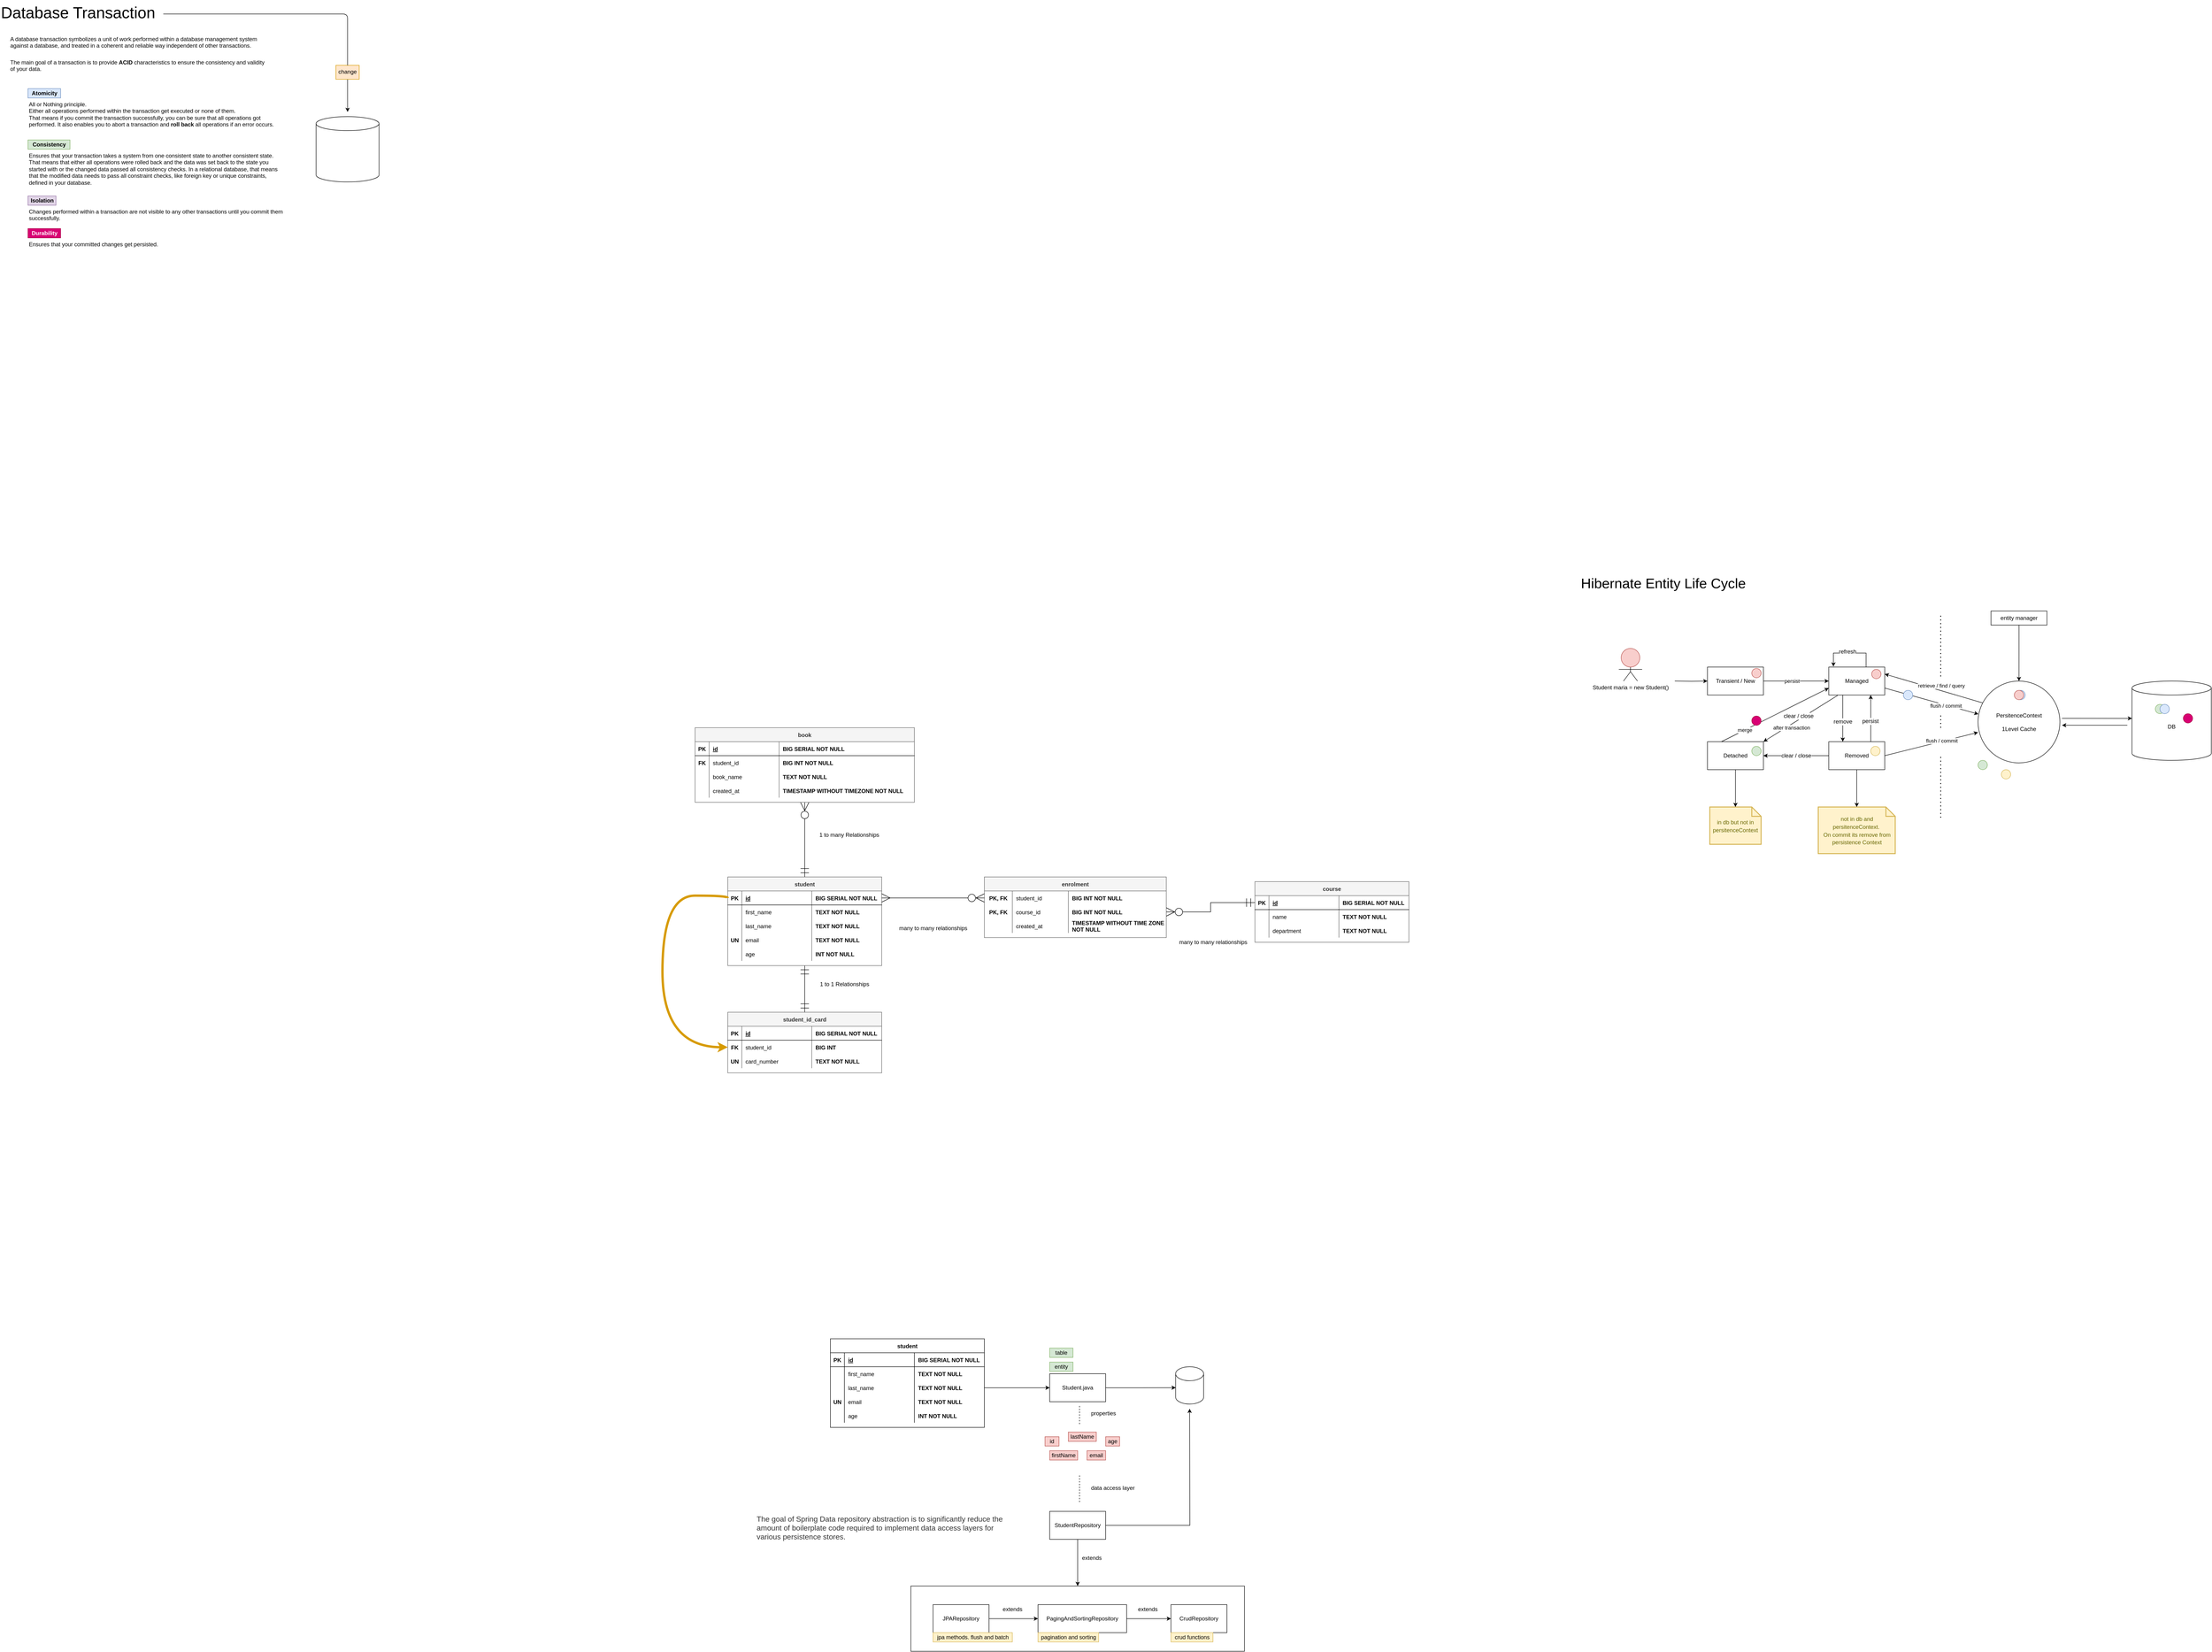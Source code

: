 <mxfile version="24.2.5" type="device">
  <diagram id="soKQwOYQeGzvN5jNcOd6" name="Page-1">
    <mxGraphModel dx="3227" dy="3447" grid="1" gridSize="10" guides="1" tooltips="1" connect="1" arrows="1" fold="1" page="0" pageScale="1" pageWidth="850" pageHeight="1100" math="0" shadow="0">
      <root>
        <mxCell id="0" />
        <mxCell id="1" parent="0" />
        <mxCell id="M2bRDbCkIC7zwZt0Boz4-1" value="student" style="shape=table;startSize=30;container=1;collapsible=1;childLayout=tableLayout;fixedRows=1;rowLines=0;fontStyle=1;align=center;resizeLast=1;rounded=0;" parent="1" vertex="1">
          <mxGeometry x="520" y="350" width="330" height="190" as="geometry" />
        </mxCell>
        <mxCell id="M2bRDbCkIC7zwZt0Boz4-2" value="" style="shape=partialRectangle;collapsible=0;dropTarget=0;pointerEvents=0;fillColor=none;top=0;left=0;bottom=1;right=0;points=[[0,0.5],[1,0.5]];portConstraint=eastwest;" parent="M2bRDbCkIC7zwZt0Boz4-1" vertex="1">
          <mxGeometry y="30" width="330" height="30" as="geometry" />
        </mxCell>
        <mxCell id="M2bRDbCkIC7zwZt0Boz4-3" value="PK" style="shape=partialRectangle;connectable=0;fillColor=none;top=0;left=0;bottom=0;right=0;fontStyle=1;overflow=hidden;" parent="M2bRDbCkIC7zwZt0Boz4-2" vertex="1">
          <mxGeometry width="30" height="30" as="geometry" />
        </mxCell>
        <mxCell id="M2bRDbCkIC7zwZt0Boz4-4" value="id" style="shape=partialRectangle;connectable=0;fillColor=none;top=0;left=0;bottom=0;right=0;align=left;spacingLeft=6;fontStyle=5;overflow=hidden;" parent="M2bRDbCkIC7zwZt0Boz4-2" vertex="1">
          <mxGeometry x="30" width="150" height="30" as="geometry" />
        </mxCell>
        <mxCell id="M2bRDbCkIC7zwZt0Boz4-17" value="BIG SERIAL NOT NULL" style="shape=partialRectangle;connectable=0;fillColor=none;top=0;left=0;bottom=0;right=0;align=left;spacingLeft=6;fontStyle=1;overflow=hidden;" parent="M2bRDbCkIC7zwZt0Boz4-2" vertex="1">
          <mxGeometry x="180" width="150" height="30" as="geometry" />
        </mxCell>
        <mxCell id="M2bRDbCkIC7zwZt0Boz4-5" value="" style="shape=partialRectangle;collapsible=0;dropTarget=0;pointerEvents=0;fillColor=none;top=0;left=0;bottom=0;right=0;points=[[0,0.5],[1,0.5]];portConstraint=eastwest;" parent="M2bRDbCkIC7zwZt0Boz4-1" vertex="1">
          <mxGeometry y="60" width="330" height="30" as="geometry" />
        </mxCell>
        <mxCell id="M2bRDbCkIC7zwZt0Boz4-6" value="" style="shape=partialRectangle;connectable=0;fillColor=none;top=0;left=0;bottom=0;right=0;editable=1;overflow=hidden;" parent="M2bRDbCkIC7zwZt0Boz4-5" vertex="1">
          <mxGeometry width="30" height="30" as="geometry" />
        </mxCell>
        <mxCell id="M2bRDbCkIC7zwZt0Boz4-7" value="first_name" style="shape=partialRectangle;connectable=0;fillColor=none;top=0;left=0;bottom=0;right=0;align=left;spacingLeft=6;overflow=hidden;" parent="M2bRDbCkIC7zwZt0Boz4-5" vertex="1">
          <mxGeometry x="30" width="150" height="30" as="geometry" />
        </mxCell>
        <mxCell id="M2bRDbCkIC7zwZt0Boz4-18" value="TEXT NOT NULL" style="shape=partialRectangle;connectable=0;fillColor=none;top=0;left=0;bottom=0;right=0;align=left;spacingLeft=6;overflow=hidden;fontStyle=1" parent="M2bRDbCkIC7zwZt0Boz4-5" vertex="1">
          <mxGeometry x="180" width="150" height="30" as="geometry" />
        </mxCell>
        <mxCell id="M2bRDbCkIC7zwZt0Boz4-8" value="" style="shape=partialRectangle;collapsible=0;dropTarget=0;pointerEvents=0;fillColor=none;top=0;left=0;bottom=0;right=0;points=[[0,0.5],[1,0.5]];portConstraint=eastwest;" parent="M2bRDbCkIC7zwZt0Boz4-1" vertex="1">
          <mxGeometry y="90" width="330" height="30" as="geometry" />
        </mxCell>
        <mxCell id="M2bRDbCkIC7zwZt0Boz4-9" value="" style="shape=partialRectangle;connectable=0;fillColor=none;top=0;left=0;bottom=0;right=0;editable=1;overflow=hidden;" parent="M2bRDbCkIC7zwZt0Boz4-8" vertex="1">
          <mxGeometry width="30" height="30" as="geometry" />
        </mxCell>
        <mxCell id="M2bRDbCkIC7zwZt0Boz4-10" value="last_name" style="shape=partialRectangle;connectable=0;fillColor=none;top=0;left=0;bottom=0;right=0;align=left;spacingLeft=6;overflow=hidden;" parent="M2bRDbCkIC7zwZt0Boz4-8" vertex="1">
          <mxGeometry x="30" width="150" height="30" as="geometry" />
        </mxCell>
        <mxCell id="M2bRDbCkIC7zwZt0Boz4-19" value="TEXT NOT NULL" style="shape=partialRectangle;connectable=0;fillColor=none;top=0;left=0;bottom=0;right=0;align=left;spacingLeft=6;overflow=hidden;fontStyle=1" parent="M2bRDbCkIC7zwZt0Boz4-8" vertex="1">
          <mxGeometry x="180" width="150" height="30" as="geometry" />
        </mxCell>
        <mxCell id="M2bRDbCkIC7zwZt0Boz4-11" value="" style="shape=partialRectangle;collapsible=0;dropTarget=0;pointerEvents=0;fillColor=none;top=0;left=0;bottom=0;right=0;points=[[0,0.5],[1,0.5]];portConstraint=eastwest;" parent="M2bRDbCkIC7zwZt0Boz4-1" vertex="1">
          <mxGeometry y="120" width="330" height="30" as="geometry" />
        </mxCell>
        <mxCell id="M2bRDbCkIC7zwZt0Boz4-12" value="UN" style="shape=partialRectangle;connectable=0;fillColor=none;top=0;left=0;bottom=0;right=0;editable=1;overflow=hidden;fontStyle=1" parent="M2bRDbCkIC7zwZt0Boz4-11" vertex="1">
          <mxGeometry width="30" height="30" as="geometry" />
        </mxCell>
        <mxCell id="M2bRDbCkIC7zwZt0Boz4-13" value="email" style="shape=partialRectangle;connectable=0;fillColor=none;top=0;left=0;bottom=0;right=0;align=left;spacingLeft=6;overflow=hidden;" parent="M2bRDbCkIC7zwZt0Boz4-11" vertex="1">
          <mxGeometry x="30" width="150" height="30" as="geometry" />
        </mxCell>
        <mxCell id="M2bRDbCkIC7zwZt0Boz4-20" value="TEXT NOT NULL" style="shape=partialRectangle;connectable=0;fillColor=none;top=0;left=0;bottom=0;right=0;align=left;spacingLeft=6;overflow=hidden;fontStyle=1" parent="M2bRDbCkIC7zwZt0Boz4-11" vertex="1">
          <mxGeometry x="180" width="150" height="30" as="geometry" />
        </mxCell>
        <mxCell id="M2bRDbCkIC7zwZt0Boz4-14" style="shape=partialRectangle;collapsible=0;dropTarget=0;pointerEvents=0;fillColor=none;top=0;left=0;bottom=0;right=0;points=[[0,0.5],[1,0.5]];portConstraint=eastwest;" parent="M2bRDbCkIC7zwZt0Boz4-1" vertex="1">
          <mxGeometry y="150" width="330" height="30" as="geometry" />
        </mxCell>
        <mxCell id="M2bRDbCkIC7zwZt0Boz4-15" style="shape=partialRectangle;connectable=0;fillColor=none;top=0;left=0;bottom=0;right=0;editable=1;overflow=hidden;" parent="M2bRDbCkIC7zwZt0Boz4-14" vertex="1">
          <mxGeometry width="30" height="30" as="geometry" />
        </mxCell>
        <mxCell id="M2bRDbCkIC7zwZt0Boz4-16" value="age" style="shape=partialRectangle;connectable=0;fillColor=none;top=0;left=0;bottom=0;right=0;align=left;spacingLeft=6;overflow=hidden;" parent="M2bRDbCkIC7zwZt0Boz4-14" vertex="1">
          <mxGeometry x="30" width="150" height="30" as="geometry" />
        </mxCell>
        <mxCell id="M2bRDbCkIC7zwZt0Boz4-21" value="INT NOT NULL" style="shape=partialRectangle;connectable=0;fillColor=none;top=0;left=0;bottom=0;right=0;align=left;spacingLeft=6;overflow=hidden;fontStyle=1" parent="M2bRDbCkIC7zwZt0Boz4-14" vertex="1">
          <mxGeometry x="180" width="150" height="30" as="geometry" />
        </mxCell>
        <mxCell id="M2bRDbCkIC7zwZt0Boz4-22" value="" style="shape=cylinder3;whiteSpace=wrap;html=1;boundedLbl=1;backgroundOutline=1;size=15;rounded=0;" parent="1" vertex="1">
          <mxGeometry x="1260" y="410" width="60" height="80" as="geometry" />
        </mxCell>
        <mxCell id="M2bRDbCkIC7zwZt0Boz4-25" style="edgeStyle=orthogonalEdgeStyle;rounded=0;orthogonalLoop=1;jettySize=auto;html=1;exitX=1;exitY=0.5;exitDx=0;exitDy=0;entryX=0.005;entryY=0.561;entryDx=0;entryDy=0;entryPerimeter=0;" parent="1" source="M2bRDbCkIC7zwZt0Boz4-23" target="M2bRDbCkIC7zwZt0Boz4-22" edge="1">
          <mxGeometry relative="1" as="geometry" />
        </mxCell>
        <mxCell id="M2bRDbCkIC7zwZt0Boz4-23" value="Student.java" style="rounded=0;whiteSpace=wrap;html=1;" parent="1" vertex="1">
          <mxGeometry x="990" y="425" width="120" height="60" as="geometry" />
        </mxCell>
        <mxCell id="M2bRDbCkIC7zwZt0Boz4-24" style="edgeStyle=orthogonalEdgeStyle;rounded=0;orthogonalLoop=1;jettySize=auto;html=1;exitX=1;exitY=0.5;exitDx=0;exitDy=0;entryX=0;entryY=0.5;entryDx=0;entryDy=0;" parent="1" source="M2bRDbCkIC7zwZt0Boz4-8" target="M2bRDbCkIC7zwZt0Boz4-23" edge="1">
          <mxGeometry relative="1" as="geometry" />
        </mxCell>
        <mxCell id="M2bRDbCkIC7zwZt0Boz4-155" style="edgeStyle=orthogonalEdgeStyle;rounded=0;orthogonalLoop=1;jettySize=auto;html=1;exitX=0.5;exitY=1;exitDx=0;exitDy=0;endSize=16;startSize=16;endArrow=ERmandOne;endFill=0;startArrow=ERmandOne;startFill=0;" parent="1" source="M2bRDbCkIC7zwZt0Boz4-26" target="M2bRDbCkIC7zwZt0Boz4-110" edge="1">
          <mxGeometry relative="1" as="geometry" />
        </mxCell>
        <mxCell id="M2bRDbCkIC7zwZt0Boz4-170" style="edgeStyle=orthogonalEdgeStyle;rounded=0;orthogonalLoop=1;jettySize=auto;html=1;exitX=0.5;exitY=0;exitDx=0;exitDy=0;entryX=0.5;entryY=1;entryDx=0;entryDy=0;endArrow=ERzeroToMany;endFill=1;endSize=16;startSize=16;startArrow=ERmandOne;startFill=0;" parent="1" source="M2bRDbCkIC7zwZt0Boz4-26" target="M2bRDbCkIC7zwZt0Boz4-157" edge="1">
          <mxGeometry relative="1" as="geometry" />
        </mxCell>
        <mxCell id="M2bRDbCkIC7zwZt0Boz4-26" value="student" style="shape=table;startSize=30;container=1;collapsible=1;childLayout=tableLayout;fixedRows=1;rowLines=0;fontStyle=1;align=center;resizeLast=1;rounded=0;fillColor=#f5f5f5;strokeColor=#666666;fontColor=#333333;" parent="1" vertex="1">
          <mxGeometry x="300" y="-640" width="330" height="190" as="geometry" />
        </mxCell>
        <mxCell id="M2bRDbCkIC7zwZt0Boz4-27" value="" style="shape=partialRectangle;collapsible=0;dropTarget=0;pointerEvents=0;fillColor=none;top=0;left=0;bottom=1;right=0;points=[[0,0.5],[1,0.5]];portConstraint=eastwest;" parent="M2bRDbCkIC7zwZt0Boz4-26" vertex="1">
          <mxGeometry y="30" width="330" height="30" as="geometry" />
        </mxCell>
        <mxCell id="M2bRDbCkIC7zwZt0Boz4-28" value="PK" style="shape=partialRectangle;connectable=0;fillColor=none;top=0;left=0;bottom=0;right=0;fontStyle=1;overflow=hidden;" parent="M2bRDbCkIC7zwZt0Boz4-27" vertex="1">
          <mxGeometry width="30" height="30" as="geometry" />
        </mxCell>
        <mxCell id="M2bRDbCkIC7zwZt0Boz4-29" value="id" style="shape=partialRectangle;connectable=0;fillColor=none;top=0;left=0;bottom=0;right=0;align=left;spacingLeft=6;fontStyle=5;overflow=hidden;" parent="M2bRDbCkIC7zwZt0Boz4-27" vertex="1">
          <mxGeometry x="30" width="150" height="30" as="geometry" />
        </mxCell>
        <mxCell id="M2bRDbCkIC7zwZt0Boz4-30" value="BIG SERIAL NOT NULL" style="shape=partialRectangle;connectable=0;fillColor=none;top=0;left=0;bottom=0;right=0;align=left;spacingLeft=6;fontStyle=1;overflow=hidden;" parent="M2bRDbCkIC7zwZt0Boz4-27" vertex="1">
          <mxGeometry x="180" width="150" height="30" as="geometry" />
        </mxCell>
        <mxCell id="M2bRDbCkIC7zwZt0Boz4-31" value="" style="shape=partialRectangle;collapsible=0;dropTarget=0;pointerEvents=0;fillColor=none;top=0;left=0;bottom=0;right=0;points=[[0,0.5],[1,0.5]];portConstraint=eastwest;" parent="M2bRDbCkIC7zwZt0Boz4-26" vertex="1">
          <mxGeometry y="60" width="330" height="30" as="geometry" />
        </mxCell>
        <mxCell id="M2bRDbCkIC7zwZt0Boz4-32" value="" style="shape=partialRectangle;connectable=0;fillColor=none;top=0;left=0;bottom=0;right=0;editable=1;overflow=hidden;" parent="M2bRDbCkIC7zwZt0Boz4-31" vertex="1">
          <mxGeometry width="30" height="30" as="geometry" />
        </mxCell>
        <mxCell id="M2bRDbCkIC7zwZt0Boz4-33" value="first_name" style="shape=partialRectangle;connectable=0;fillColor=none;top=0;left=0;bottom=0;right=0;align=left;spacingLeft=6;overflow=hidden;" parent="M2bRDbCkIC7zwZt0Boz4-31" vertex="1">
          <mxGeometry x="30" width="150" height="30" as="geometry" />
        </mxCell>
        <mxCell id="M2bRDbCkIC7zwZt0Boz4-34" value="TEXT NOT NULL" style="shape=partialRectangle;connectable=0;fillColor=none;top=0;left=0;bottom=0;right=0;align=left;spacingLeft=6;overflow=hidden;fontStyle=1" parent="M2bRDbCkIC7zwZt0Boz4-31" vertex="1">
          <mxGeometry x="180" width="150" height="30" as="geometry" />
        </mxCell>
        <mxCell id="M2bRDbCkIC7zwZt0Boz4-35" value="" style="shape=partialRectangle;collapsible=0;dropTarget=0;pointerEvents=0;fillColor=none;top=0;left=0;bottom=0;right=0;points=[[0,0.5],[1,0.5]];portConstraint=eastwest;" parent="M2bRDbCkIC7zwZt0Boz4-26" vertex="1">
          <mxGeometry y="90" width="330" height="30" as="geometry" />
        </mxCell>
        <mxCell id="M2bRDbCkIC7zwZt0Boz4-36" value="" style="shape=partialRectangle;connectable=0;fillColor=none;top=0;left=0;bottom=0;right=0;editable=1;overflow=hidden;" parent="M2bRDbCkIC7zwZt0Boz4-35" vertex="1">
          <mxGeometry width="30" height="30" as="geometry" />
        </mxCell>
        <mxCell id="M2bRDbCkIC7zwZt0Boz4-37" value="last_name" style="shape=partialRectangle;connectable=0;fillColor=none;top=0;left=0;bottom=0;right=0;align=left;spacingLeft=6;overflow=hidden;" parent="M2bRDbCkIC7zwZt0Boz4-35" vertex="1">
          <mxGeometry x="30" width="150" height="30" as="geometry" />
        </mxCell>
        <mxCell id="M2bRDbCkIC7zwZt0Boz4-38" value="TEXT NOT NULL" style="shape=partialRectangle;connectable=0;fillColor=none;top=0;left=0;bottom=0;right=0;align=left;spacingLeft=6;overflow=hidden;fontStyle=1" parent="M2bRDbCkIC7zwZt0Boz4-35" vertex="1">
          <mxGeometry x="180" width="150" height="30" as="geometry" />
        </mxCell>
        <mxCell id="M2bRDbCkIC7zwZt0Boz4-39" value="" style="shape=partialRectangle;collapsible=0;dropTarget=0;pointerEvents=0;fillColor=none;top=0;left=0;bottom=0;right=0;points=[[0,0.5],[1,0.5]];portConstraint=eastwest;" parent="M2bRDbCkIC7zwZt0Boz4-26" vertex="1">
          <mxGeometry y="120" width="330" height="30" as="geometry" />
        </mxCell>
        <mxCell id="M2bRDbCkIC7zwZt0Boz4-40" value="UN" style="shape=partialRectangle;connectable=0;fillColor=none;top=0;left=0;bottom=0;right=0;editable=1;overflow=hidden;fontStyle=1" parent="M2bRDbCkIC7zwZt0Boz4-39" vertex="1">
          <mxGeometry width="30" height="30" as="geometry" />
        </mxCell>
        <mxCell id="M2bRDbCkIC7zwZt0Boz4-41" value="email" style="shape=partialRectangle;connectable=0;fillColor=none;top=0;left=0;bottom=0;right=0;align=left;spacingLeft=6;overflow=hidden;" parent="M2bRDbCkIC7zwZt0Boz4-39" vertex="1">
          <mxGeometry x="30" width="150" height="30" as="geometry" />
        </mxCell>
        <mxCell id="M2bRDbCkIC7zwZt0Boz4-42" value="TEXT NOT NULL" style="shape=partialRectangle;connectable=0;fillColor=none;top=0;left=0;bottom=0;right=0;align=left;spacingLeft=6;overflow=hidden;fontStyle=1" parent="M2bRDbCkIC7zwZt0Boz4-39" vertex="1">
          <mxGeometry x="180" width="150" height="30" as="geometry" />
        </mxCell>
        <mxCell id="M2bRDbCkIC7zwZt0Boz4-43" style="shape=partialRectangle;collapsible=0;dropTarget=0;pointerEvents=0;fillColor=none;top=0;left=0;bottom=0;right=0;points=[[0,0.5],[1,0.5]];portConstraint=eastwest;" parent="M2bRDbCkIC7zwZt0Boz4-26" vertex="1">
          <mxGeometry y="150" width="330" height="30" as="geometry" />
        </mxCell>
        <mxCell id="M2bRDbCkIC7zwZt0Boz4-44" style="shape=partialRectangle;connectable=0;fillColor=none;top=0;left=0;bottom=0;right=0;editable=1;overflow=hidden;" parent="M2bRDbCkIC7zwZt0Boz4-43" vertex="1">
          <mxGeometry width="30" height="30" as="geometry" />
        </mxCell>
        <mxCell id="M2bRDbCkIC7zwZt0Boz4-45" value="age" style="shape=partialRectangle;connectable=0;fillColor=none;top=0;left=0;bottom=0;right=0;align=left;spacingLeft=6;overflow=hidden;" parent="M2bRDbCkIC7zwZt0Boz4-43" vertex="1">
          <mxGeometry x="30" width="150" height="30" as="geometry" />
        </mxCell>
        <mxCell id="M2bRDbCkIC7zwZt0Boz4-46" value="INT NOT NULL" style="shape=partialRectangle;connectable=0;fillColor=none;top=0;left=0;bottom=0;right=0;align=left;spacingLeft=6;overflow=hidden;fontStyle=1" parent="M2bRDbCkIC7zwZt0Boz4-43" vertex="1">
          <mxGeometry x="180" width="150" height="30" as="geometry" />
        </mxCell>
        <mxCell id="M2bRDbCkIC7zwZt0Boz4-68" value="course" style="shape=table;startSize=30;container=1;collapsible=1;childLayout=tableLayout;fixedRows=1;rowLines=0;fontStyle=1;align=center;resizeLast=1;rounded=0;fillColor=#f5f5f5;strokeColor=#666666;fontColor=#333333;" parent="1" vertex="1">
          <mxGeometry x="1430" y="-630" width="330" height="130" as="geometry" />
        </mxCell>
        <mxCell id="M2bRDbCkIC7zwZt0Boz4-69" value="" style="shape=partialRectangle;collapsible=0;dropTarget=0;pointerEvents=0;fillColor=none;top=0;left=0;bottom=1;right=0;points=[[0,0.5],[1,0.5]];portConstraint=eastwest;" parent="M2bRDbCkIC7zwZt0Boz4-68" vertex="1">
          <mxGeometry y="30" width="330" height="30" as="geometry" />
        </mxCell>
        <mxCell id="M2bRDbCkIC7zwZt0Boz4-70" value="PK" style="shape=partialRectangle;connectable=0;fillColor=none;top=0;left=0;bottom=0;right=0;fontStyle=1;overflow=hidden;" parent="M2bRDbCkIC7zwZt0Boz4-69" vertex="1">
          <mxGeometry width="30" height="30" as="geometry" />
        </mxCell>
        <mxCell id="M2bRDbCkIC7zwZt0Boz4-71" value="id" style="shape=partialRectangle;connectable=0;fillColor=none;top=0;left=0;bottom=0;right=0;align=left;spacingLeft=6;fontStyle=5;overflow=hidden;" parent="M2bRDbCkIC7zwZt0Boz4-69" vertex="1">
          <mxGeometry x="30" width="150" height="30" as="geometry" />
        </mxCell>
        <mxCell id="M2bRDbCkIC7zwZt0Boz4-72" value="BIG SERIAL NOT NULL" style="shape=partialRectangle;connectable=0;fillColor=none;top=0;left=0;bottom=0;right=0;align=left;spacingLeft=6;fontStyle=1;overflow=hidden;" parent="M2bRDbCkIC7zwZt0Boz4-69" vertex="1">
          <mxGeometry x="180" width="150" height="30" as="geometry" />
        </mxCell>
        <mxCell id="M2bRDbCkIC7zwZt0Boz4-73" value="" style="shape=partialRectangle;collapsible=0;dropTarget=0;pointerEvents=0;fillColor=none;top=0;left=0;bottom=0;right=0;points=[[0,0.5],[1,0.5]];portConstraint=eastwest;" parent="M2bRDbCkIC7zwZt0Boz4-68" vertex="1">
          <mxGeometry y="60" width="330" height="30" as="geometry" />
        </mxCell>
        <mxCell id="M2bRDbCkIC7zwZt0Boz4-74" value="" style="shape=partialRectangle;connectable=0;fillColor=none;top=0;left=0;bottom=0;right=0;editable=1;overflow=hidden;" parent="M2bRDbCkIC7zwZt0Boz4-73" vertex="1">
          <mxGeometry width="30" height="30" as="geometry" />
        </mxCell>
        <mxCell id="M2bRDbCkIC7zwZt0Boz4-75" value="name" style="shape=partialRectangle;connectable=0;fillColor=none;top=0;left=0;bottom=0;right=0;align=left;spacingLeft=6;overflow=hidden;" parent="M2bRDbCkIC7zwZt0Boz4-73" vertex="1">
          <mxGeometry x="30" width="150" height="30" as="geometry" />
        </mxCell>
        <mxCell id="M2bRDbCkIC7zwZt0Boz4-76" value="TEXT NOT NULL" style="shape=partialRectangle;connectable=0;fillColor=none;top=0;left=0;bottom=0;right=0;align=left;spacingLeft=6;overflow=hidden;fontStyle=1" parent="M2bRDbCkIC7zwZt0Boz4-73" vertex="1">
          <mxGeometry x="180" width="150" height="30" as="geometry" />
        </mxCell>
        <mxCell id="M2bRDbCkIC7zwZt0Boz4-77" value="" style="shape=partialRectangle;collapsible=0;dropTarget=0;pointerEvents=0;fillColor=none;top=0;left=0;bottom=0;right=0;points=[[0,0.5],[1,0.5]];portConstraint=eastwest;" parent="M2bRDbCkIC7zwZt0Boz4-68" vertex="1">
          <mxGeometry y="90" width="330" height="30" as="geometry" />
        </mxCell>
        <mxCell id="M2bRDbCkIC7zwZt0Boz4-78" value="" style="shape=partialRectangle;connectable=0;fillColor=none;top=0;left=0;bottom=0;right=0;editable=1;overflow=hidden;" parent="M2bRDbCkIC7zwZt0Boz4-77" vertex="1">
          <mxGeometry width="30" height="30" as="geometry" />
        </mxCell>
        <mxCell id="M2bRDbCkIC7zwZt0Boz4-79" value="department" style="shape=partialRectangle;connectable=0;fillColor=none;top=0;left=0;bottom=0;right=0;align=left;spacingLeft=6;overflow=hidden;" parent="M2bRDbCkIC7zwZt0Boz4-77" vertex="1">
          <mxGeometry x="30" width="150" height="30" as="geometry" />
        </mxCell>
        <mxCell id="M2bRDbCkIC7zwZt0Boz4-80" value="TEXT NOT NULL" style="shape=partialRectangle;connectable=0;fillColor=none;top=0;left=0;bottom=0;right=0;align=left;spacingLeft=6;overflow=hidden;fontStyle=1" parent="M2bRDbCkIC7zwZt0Boz4-77" vertex="1">
          <mxGeometry x="180" width="150" height="30" as="geometry" />
        </mxCell>
        <mxCell id="M2bRDbCkIC7zwZt0Boz4-89" value="enrolment" style="shape=table;startSize=30;container=1;collapsible=1;childLayout=tableLayout;fixedRows=1;rowLines=0;fontStyle=1;align=center;resizeLast=1;rounded=0;shadow=0;sketch=0;fillColor=#f5f5f5;strokeColor=#666666;fontColor=#333333;" parent="1" vertex="1">
          <mxGeometry x="850" y="-640" width="390" height="130" as="geometry" />
        </mxCell>
        <mxCell id="M2bRDbCkIC7zwZt0Boz4-94" value="" style="shape=partialRectangle;collapsible=0;dropTarget=0;pointerEvents=0;fillColor=none;top=0;left=0;bottom=0;right=0;points=[[0,0.5],[1,0.5]];portConstraint=eastwest;" parent="M2bRDbCkIC7zwZt0Boz4-89" vertex="1">
          <mxGeometry y="30" width="390" height="30" as="geometry" />
        </mxCell>
        <mxCell id="M2bRDbCkIC7zwZt0Boz4-95" value="PK, FK" style="shape=partialRectangle;connectable=0;fillColor=none;top=0;left=0;bottom=0;right=0;editable=1;overflow=hidden;fontStyle=1" parent="M2bRDbCkIC7zwZt0Boz4-94" vertex="1">
          <mxGeometry width="60" height="30" as="geometry" />
        </mxCell>
        <mxCell id="M2bRDbCkIC7zwZt0Boz4-96" value="student_id" style="shape=partialRectangle;connectable=0;fillColor=none;top=0;left=0;bottom=0;right=0;align=left;spacingLeft=6;overflow=hidden;" parent="M2bRDbCkIC7zwZt0Boz4-94" vertex="1">
          <mxGeometry x="60" width="120" height="30" as="geometry" />
        </mxCell>
        <mxCell id="M2bRDbCkIC7zwZt0Boz4-97" value="BIG INT NOT NULL" style="shape=partialRectangle;connectable=0;fillColor=none;top=0;left=0;bottom=0;right=0;align=left;spacingLeft=6;overflow=hidden;fontStyle=1" parent="M2bRDbCkIC7zwZt0Boz4-94" vertex="1">
          <mxGeometry x="180" width="210" height="30" as="geometry" />
        </mxCell>
        <mxCell id="M2bRDbCkIC7zwZt0Boz4-98" value="" style="shape=partialRectangle;collapsible=0;dropTarget=0;pointerEvents=0;fillColor=none;top=0;left=0;bottom=0;right=0;points=[[0,0.5],[1,0.5]];portConstraint=eastwest;" parent="M2bRDbCkIC7zwZt0Boz4-89" vertex="1">
          <mxGeometry y="60" width="390" height="30" as="geometry" />
        </mxCell>
        <mxCell id="M2bRDbCkIC7zwZt0Boz4-99" value="PK, FK" style="shape=partialRectangle;connectable=0;fillColor=none;top=0;left=0;bottom=0;right=0;editable=1;overflow=hidden;fontStyle=1" parent="M2bRDbCkIC7zwZt0Boz4-98" vertex="1">
          <mxGeometry width="60" height="30" as="geometry" />
        </mxCell>
        <mxCell id="M2bRDbCkIC7zwZt0Boz4-100" value="course_id" style="shape=partialRectangle;connectable=0;fillColor=none;top=0;left=0;bottom=0;right=0;align=left;spacingLeft=6;overflow=hidden;" parent="M2bRDbCkIC7zwZt0Boz4-98" vertex="1">
          <mxGeometry x="60" width="120" height="30" as="geometry" />
        </mxCell>
        <mxCell id="M2bRDbCkIC7zwZt0Boz4-101" value="BIG INT NOT NULL" style="shape=partialRectangle;connectable=0;fillColor=none;top=0;left=0;bottom=0;right=0;align=left;spacingLeft=6;overflow=hidden;fontStyle=1" parent="M2bRDbCkIC7zwZt0Boz4-98" vertex="1">
          <mxGeometry x="180" width="210" height="30" as="geometry" />
        </mxCell>
        <mxCell id="M2bRDbCkIC7zwZt0Boz4-102" value="" style="shape=partialRectangle;collapsible=0;dropTarget=0;pointerEvents=0;fillColor=none;top=0;left=0;bottom=0;right=0;points=[[0,0.5],[1,0.5]];portConstraint=eastwest;" parent="M2bRDbCkIC7zwZt0Boz4-89" vertex="1">
          <mxGeometry y="90" width="390" height="30" as="geometry" />
        </mxCell>
        <mxCell id="M2bRDbCkIC7zwZt0Boz4-103" value="" style="shape=partialRectangle;connectable=0;fillColor=none;top=0;left=0;bottom=0;right=0;editable=1;overflow=hidden;fontStyle=1" parent="M2bRDbCkIC7zwZt0Boz4-102" vertex="1">
          <mxGeometry width="60" height="30" as="geometry" />
        </mxCell>
        <mxCell id="M2bRDbCkIC7zwZt0Boz4-104" value="created_at" style="shape=partialRectangle;connectable=0;fillColor=none;top=0;left=0;bottom=0;right=0;align=left;spacingLeft=6;overflow=hidden;" parent="M2bRDbCkIC7zwZt0Boz4-102" vertex="1">
          <mxGeometry x="60" width="120" height="30" as="geometry" />
        </mxCell>
        <mxCell id="M2bRDbCkIC7zwZt0Boz4-105" value="TIMESTAMP WITHOUT TIME ZONE &#xa;NOT NULL" style="shape=partialRectangle;connectable=0;fillColor=none;top=0;left=0;bottom=0;right=0;align=left;spacingLeft=6;overflow=hidden;fontStyle=1" parent="M2bRDbCkIC7zwZt0Boz4-102" vertex="1">
          <mxGeometry x="180" width="210" height="30" as="geometry" />
        </mxCell>
        <mxCell id="M2bRDbCkIC7zwZt0Boz4-110" value="student_id_card" style="shape=table;startSize=30;container=1;collapsible=1;childLayout=tableLayout;fixedRows=1;rowLines=0;fontStyle=1;align=center;resizeLast=1;rounded=0;fillColor=#f5f5f5;strokeColor=#666666;fontColor=#333333;" parent="1" vertex="1">
          <mxGeometry x="300" y="-350" width="330" height="130" as="geometry" />
        </mxCell>
        <mxCell id="M2bRDbCkIC7zwZt0Boz4-111" value="" style="shape=partialRectangle;collapsible=0;dropTarget=0;pointerEvents=0;fillColor=none;top=0;left=0;bottom=1;right=0;points=[[0,0.5],[1,0.5]];portConstraint=eastwest;" parent="M2bRDbCkIC7zwZt0Boz4-110" vertex="1">
          <mxGeometry y="30" width="330" height="30" as="geometry" />
        </mxCell>
        <mxCell id="M2bRDbCkIC7zwZt0Boz4-112" value="PK" style="shape=partialRectangle;connectable=0;fillColor=none;top=0;left=0;bottom=0;right=0;fontStyle=1;overflow=hidden;" parent="M2bRDbCkIC7zwZt0Boz4-111" vertex="1">
          <mxGeometry width="30" height="30" as="geometry" />
        </mxCell>
        <mxCell id="M2bRDbCkIC7zwZt0Boz4-113" value="id" style="shape=partialRectangle;connectable=0;fillColor=none;top=0;left=0;bottom=0;right=0;align=left;spacingLeft=6;fontStyle=5;overflow=hidden;" parent="M2bRDbCkIC7zwZt0Boz4-111" vertex="1">
          <mxGeometry x="30" width="150" height="30" as="geometry" />
        </mxCell>
        <mxCell id="M2bRDbCkIC7zwZt0Boz4-114" value="BIG SERIAL NOT NULL" style="shape=partialRectangle;connectable=0;fillColor=none;top=0;left=0;bottom=0;right=0;align=left;spacingLeft=6;fontStyle=1;overflow=hidden;" parent="M2bRDbCkIC7zwZt0Boz4-111" vertex="1">
          <mxGeometry x="180" width="150" height="30" as="geometry" />
        </mxCell>
        <mxCell id="M2bRDbCkIC7zwZt0Boz4-115" value="" style="shape=partialRectangle;collapsible=0;dropTarget=0;pointerEvents=0;fillColor=none;top=0;left=0;bottom=0;right=0;points=[[0,0.5],[1,0.5]];portConstraint=eastwest;" parent="M2bRDbCkIC7zwZt0Boz4-110" vertex="1">
          <mxGeometry y="60" width="330" height="30" as="geometry" />
        </mxCell>
        <mxCell id="M2bRDbCkIC7zwZt0Boz4-116" value="FK" style="shape=partialRectangle;connectable=0;fillColor=none;top=0;left=0;bottom=0;right=0;editable=1;overflow=hidden;fontStyle=1" parent="M2bRDbCkIC7zwZt0Boz4-115" vertex="1">
          <mxGeometry width="30" height="30" as="geometry" />
        </mxCell>
        <mxCell id="M2bRDbCkIC7zwZt0Boz4-117" value="student_id" style="shape=partialRectangle;connectable=0;fillColor=none;top=0;left=0;bottom=0;right=0;align=left;spacingLeft=6;overflow=hidden;" parent="M2bRDbCkIC7zwZt0Boz4-115" vertex="1">
          <mxGeometry x="30" width="150" height="30" as="geometry" />
        </mxCell>
        <mxCell id="M2bRDbCkIC7zwZt0Boz4-118" value="BIG INT" style="shape=partialRectangle;connectable=0;fillColor=none;top=0;left=0;bottom=0;right=0;align=left;spacingLeft=6;overflow=hidden;fontStyle=1" parent="M2bRDbCkIC7zwZt0Boz4-115" vertex="1">
          <mxGeometry x="180" width="150" height="30" as="geometry" />
        </mxCell>
        <mxCell id="M2bRDbCkIC7zwZt0Boz4-119" value="" style="shape=partialRectangle;collapsible=0;dropTarget=0;pointerEvents=0;fillColor=none;top=0;left=0;bottom=0;right=0;points=[[0,0.5],[1,0.5]];portConstraint=eastwest;" parent="M2bRDbCkIC7zwZt0Boz4-110" vertex="1">
          <mxGeometry y="90" width="330" height="30" as="geometry" />
        </mxCell>
        <mxCell id="M2bRDbCkIC7zwZt0Boz4-120" value="UN" style="shape=partialRectangle;connectable=0;fillColor=none;top=0;left=0;bottom=0;right=0;editable=1;overflow=hidden;fontStyle=1" parent="M2bRDbCkIC7zwZt0Boz4-119" vertex="1">
          <mxGeometry width="30" height="30" as="geometry" />
        </mxCell>
        <mxCell id="M2bRDbCkIC7zwZt0Boz4-121" value="card_number" style="shape=partialRectangle;connectable=0;fillColor=none;top=0;left=0;bottom=0;right=0;align=left;spacingLeft=6;overflow=hidden;" parent="M2bRDbCkIC7zwZt0Boz4-119" vertex="1">
          <mxGeometry x="30" width="150" height="30" as="geometry" />
        </mxCell>
        <mxCell id="M2bRDbCkIC7zwZt0Boz4-122" value="TEXT NOT NULL" style="shape=partialRectangle;connectable=0;fillColor=none;top=0;left=0;bottom=0;right=0;align=left;spacingLeft=6;overflow=hidden;fontStyle=1" parent="M2bRDbCkIC7zwZt0Boz4-119" vertex="1">
          <mxGeometry x="180" width="150" height="30" as="geometry" />
        </mxCell>
        <mxCell id="M2bRDbCkIC7zwZt0Boz4-153" style="edgeStyle=orthogonalEdgeStyle;rounded=0;orthogonalLoop=1;jettySize=auto;html=1;entryX=0;entryY=0.5;entryDx=0;entryDy=0;endSize=16;startSize=16;endArrow=ERzeroToMany;endFill=1;startArrow=ERmany;startFill=0;" parent="1" source="M2bRDbCkIC7zwZt0Boz4-27" target="M2bRDbCkIC7zwZt0Boz4-94" edge="1">
          <mxGeometry relative="1" as="geometry" />
        </mxCell>
        <mxCell id="M2bRDbCkIC7zwZt0Boz4-156" style="edgeStyle=orthogonalEdgeStyle;rounded=0;orthogonalLoop=1;jettySize=auto;html=1;exitX=1;exitY=0.5;exitDx=0;exitDy=0;entryX=0;entryY=0.5;entryDx=0;entryDy=0;endSize=16;startSize=16;endArrow=ERmandOne;endFill=0;startArrow=ERzeroToMany;startFill=1;" parent="1" source="M2bRDbCkIC7zwZt0Boz4-98" target="M2bRDbCkIC7zwZt0Boz4-69" edge="1">
          <mxGeometry relative="1" as="geometry" />
        </mxCell>
        <mxCell id="M2bRDbCkIC7zwZt0Boz4-157" value="book" style="shape=table;startSize=30;container=1;collapsible=1;childLayout=tableLayout;fixedRows=1;rowLines=0;fontStyle=1;align=center;resizeLast=1;rounded=0;fillColor=#f5f5f5;strokeColor=#666666;fontColor=#333333;" parent="1" vertex="1">
          <mxGeometry x="230" y="-960" width="470" height="160" as="geometry" />
        </mxCell>
        <mxCell id="M2bRDbCkIC7zwZt0Boz4-158" value="" style="shape=partialRectangle;collapsible=0;dropTarget=0;pointerEvents=0;fillColor=none;top=0;left=0;bottom=1;right=0;points=[[0,0.5],[1,0.5]];portConstraint=eastwest;" parent="M2bRDbCkIC7zwZt0Boz4-157" vertex="1">
          <mxGeometry y="30" width="470" height="30" as="geometry" />
        </mxCell>
        <mxCell id="M2bRDbCkIC7zwZt0Boz4-159" value="PK" style="shape=partialRectangle;connectable=0;fillColor=none;top=0;left=0;bottom=0;right=0;fontStyle=1;overflow=hidden;" parent="M2bRDbCkIC7zwZt0Boz4-158" vertex="1">
          <mxGeometry width="30" height="30" as="geometry" />
        </mxCell>
        <mxCell id="M2bRDbCkIC7zwZt0Boz4-160" value="id" style="shape=partialRectangle;connectable=0;fillColor=none;top=0;left=0;bottom=0;right=0;align=left;spacingLeft=6;fontStyle=5;overflow=hidden;" parent="M2bRDbCkIC7zwZt0Boz4-158" vertex="1">
          <mxGeometry x="30" width="150" height="30" as="geometry" />
        </mxCell>
        <mxCell id="M2bRDbCkIC7zwZt0Boz4-161" value="BIG SERIAL NOT NULL" style="shape=partialRectangle;connectable=0;fillColor=none;top=0;left=0;bottom=0;right=0;align=left;spacingLeft=6;fontStyle=1;overflow=hidden;" parent="M2bRDbCkIC7zwZt0Boz4-158" vertex="1">
          <mxGeometry x="180" width="290" height="30" as="geometry" />
        </mxCell>
        <mxCell id="Qj9Xfp4AFoNcpgFwBMmY-139" style="shape=partialRectangle;collapsible=0;dropTarget=0;pointerEvents=0;fillColor=none;top=0;left=0;bottom=0;right=0;points=[[0,0.5],[1,0.5]];portConstraint=eastwest;" parent="M2bRDbCkIC7zwZt0Boz4-157" vertex="1">
          <mxGeometry y="60" width="470" height="30" as="geometry" />
        </mxCell>
        <mxCell id="Qj9Xfp4AFoNcpgFwBMmY-140" value="FK" style="shape=partialRectangle;connectable=0;fillColor=none;top=0;left=0;bottom=0;right=0;editable=1;overflow=hidden;fontStyle=1" parent="Qj9Xfp4AFoNcpgFwBMmY-139" vertex="1">
          <mxGeometry width="30" height="30" as="geometry" />
        </mxCell>
        <mxCell id="Qj9Xfp4AFoNcpgFwBMmY-141" value="student_id" style="shape=partialRectangle;connectable=0;fillColor=none;top=0;left=0;bottom=0;right=0;align=left;spacingLeft=6;overflow=hidden;" parent="Qj9Xfp4AFoNcpgFwBMmY-139" vertex="1">
          <mxGeometry x="30" width="150" height="30" as="geometry" />
        </mxCell>
        <mxCell id="Qj9Xfp4AFoNcpgFwBMmY-142" value="BIG INT NOT NULL" style="shape=partialRectangle;connectable=0;fillColor=none;top=0;left=0;bottom=0;right=0;align=left;spacingLeft=6;overflow=hidden;fontStyle=1" parent="Qj9Xfp4AFoNcpgFwBMmY-139" vertex="1">
          <mxGeometry x="180" width="290" height="30" as="geometry" />
        </mxCell>
        <mxCell id="M2bRDbCkIC7zwZt0Boz4-162" value="" style="shape=partialRectangle;collapsible=0;dropTarget=0;pointerEvents=0;fillColor=none;top=0;left=0;bottom=0;right=0;points=[[0,0.5],[1,0.5]];portConstraint=eastwest;" parent="M2bRDbCkIC7zwZt0Boz4-157" vertex="1">
          <mxGeometry y="90" width="470" height="30" as="geometry" />
        </mxCell>
        <mxCell id="M2bRDbCkIC7zwZt0Boz4-163" value="" style="shape=partialRectangle;connectable=0;fillColor=none;top=0;left=0;bottom=0;right=0;editable=1;overflow=hidden;" parent="M2bRDbCkIC7zwZt0Boz4-162" vertex="1">
          <mxGeometry width="30" height="30" as="geometry" />
        </mxCell>
        <mxCell id="M2bRDbCkIC7zwZt0Boz4-164" value="book_name" style="shape=partialRectangle;connectable=0;fillColor=none;top=0;left=0;bottom=0;right=0;align=left;spacingLeft=6;overflow=hidden;" parent="M2bRDbCkIC7zwZt0Boz4-162" vertex="1">
          <mxGeometry x="30" width="150" height="30" as="geometry" />
        </mxCell>
        <mxCell id="M2bRDbCkIC7zwZt0Boz4-165" value="TEXT NOT NULL" style="shape=partialRectangle;connectable=0;fillColor=none;top=0;left=0;bottom=0;right=0;align=left;spacingLeft=6;overflow=hidden;fontStyle=1" parent="M2bRDbCkIC7zwZt0Boz4-162" vertex="1">
          <mxGeometry x="180" width="290" height="30" as="geometry" />
        </mxCell>
        <mxCell id="M2bRDbCkIC7zwZt0Boz4-166" value="" style="shape=partialRectangle;collapsible=0;dropTarget=0;pointerEvents=0;fillColor=none;top=0;left=0;bottom=0;right=0;points=[[0,0.5],[1,0.5]];portConstraint=eastwest;" parent="M2bRDbCkIC7zwZt0Boz4-157" vertex="1">
          <mxGeometry y="120" width="470" height="30" as="geometry" />
        </mxCell>
        <mxCell id="M2bRDbCkIC7zwZt0Boz4-167" value="" style="shape=partialRectangle;connectable=0;fillColor=none;top=0;left=0;bottom=0;right=0;editable=1;overflow=hidden;" parent="M2bRDbCkIC7zwZt0Boz4-166" vertex="1">
          <mxGeometry width="30" height="30" as="geometry" />
        </mxCell>
        <mxCell id="M2bRDbCkIC7zwZt0Boz4-168" value="created_at" style="shape=partialRectangle;connectable=0;fillColor=none;top=0;left=0;bottom=0;right=0;align=left;spacingLeft=6;overflow=hidden;" parent="M2bRDbCkIC7zwZt0Boz4-166" vertex="1">
          <mxGeometry x="30" width="150" height="30" as="geometry" />
        </mxCell>
        <mxCell id="M2bRDbCkIC7zwZt0Boz4-169" value="TIMESTAMP WITHOUT TIMEZONE NOT NULL" style="shape=partialRectangle;connectable=0;fillColor=none;top=0;left=0;bottom=0;right=0;align=left;spacingLeft=6;overflow=hidden;fontStyle=1" parent="M2bRDbCkIC7zwZt0Boz4-166" vertex="1">
          <mxGeometry x="180" width="290" height="30" as="geometry" />
        </mxCell>
        <mxCell id="M2bRDbCkIC7zwZt0Boz4-175" value="entity" style="rounded=0;whiteSpace=wrap;html=1;shadow=0;sketch=0;fillColor=#d5e8d4;strokeColor=#82b366;" parent="1" vertex="1">
          <mxGeometry x="990" y="400" width="50" height="20" as="geometry" />
        </mxCell>
        <mxCell id="M2bRDbCkIC7zwZt0Boz4-176" value="id" style="rounded=0;whiteSpace=wrap;html=1;shadow=0;sketch=0;fillColor=#f8cecc;strokeColor=#b85450;" parent="1" vertex="1">
          <mxGeometry x="980" y="560" width="30" height="20" as="geometry" />
        </mxCell>
        <mxCell id="M2bRDbCkIC7zwZt0Boz4-177" value="firstName" style="rounded=0;whiteSpace=wrap;html=1;shadow=0;sketch=0;fillColor=#f8cecc;strokeColor=#b85450;" parent="1" vertex="1">
          <mxGeometry x="990" y="590" width="60" height="20" as="geometry" />
        </mxCell>
        <mxCell id="M2bRDbCkIC7zwZt0Boz4-178" value="lastName" style="rounded=0;whiteSpace=wrap;html=1;shadow=0;sketch=0;fillColor=#f8cecc;strokeColor=#b85450;" parent="1" vertex="1">
          <mxGeometry x="1030" y="550" width="60" height="20" as="geometry" />
        </mxCell>
        <mxCell id="M2bRDbCkIC7zwZt0Boz4-179" value="email" style="rounded=0;whiteSpace=wrap;html=1;shadow=0;sketch=0;fillColor=#f8cecc;strokeColor=#b85450;" parent="1" vertex="1">
          <mxGeometry x="1070" y="590" width="40" height="20" as="geometry" />
        </mxCell>
        <mxCell id="M2bRDbCkIC7zwZt0Boz4-180" value="age" style="rounded=0;whiteSpace=wrap;html=1;shadow=0;sketch=0;fillColor=#f8cecc;strokeColor=#b85450;" parent="1" vertex="1">
          <mxGeometry x="1110" y="560" width="30" height="20" as="geometry" />
        </mxCell>
        <mxCell id="M2bRDbCkIC7zwZt0Boz4-182" value="" style="endArrow=none;dashed=1;html=1;" parent="1" edge="1">
          <mxGeometry width="50" height="50" relative="1" as="geometry">
            <mxPoint x="1054" y="533" as="sourcePoint" />
            <mxPoint x="1054" y="493" as="targetPoint" />
          </mxGeometry>
        </mxCell>
        <mxCell id="M2bRDbCkIC7zwZt0Boz4-183" value="properties" style="text;html=1;align=center;verticalAlign=middle;resizable=0;points=[];autosize=1;" parent="1" vertex="1">
          <mxGeometry x="1070" y="500" width="70" height="20" as="geometry" />
        </mxCell>
        <mxCell id="M2bRDbCkIC7zwZt0Boz4-184" value="table" style="rounded=0;whiteSpace=wrap;html=1;shadow=0;sketch=0;fillColor=#d5e8d4;strokeColor=#82b366;" parent="1" vertex="1">
          <mxGeometry x="990" y="370" width="50" height="20" as="geometry" />
        </mxCell>
        <mxCell id="Qj9Xfp4AFoNcpgFwBMmY-6" style="edgeStyle=orthogonalEdgeStyle;rounded=0;orthogonalLoop=1;jettySize=auto;html=1;exitX=1;exitY=0.5;exitDx=0;exitDy=0;" parent="1" source="Qj9Xfp4AFoNcpgFwBMmY-3" edge="1">
          <mxGeometry relative="1" as="geometry">
            <mxPoint x="1290" y="500" as="targetPoint" />
          </mxGeometry>
        </mxCell>
        <mxCell id="Qj9Xfp4AFoNcpgFwBMmY-18" style="edgeStyle=orthogonalEdgeStyle;rounded=0;orthogonalLoop=1;jettySize=auto;html=1;entryX=0.5;entryY=0;entryDx=0;entryDy=0;" parent="1" source="Qj9Xfp4AFoNcpgFwBMmY-3" target="Qj9Xfp4AFoNcpgFwBMmY-11" edge="1">
          <mxGeometry relative="1" as="geometry" />
        </mxCell>
        <mxCell id="Qj9Xfp4AFoNcpgFwBMmY-3" value="StudentRepository" style="rounded=0;whiteSpace=wrap;html=1;" parent="1" vertex="1">
          <mxGeometry x="990" y="720" width="120" height="60" as="geometry" />
        </mxCell>
        <mxCell id="Qj9Xfp4AFoNcpgFwBMmY-4" value="" style="endArrow=none;dashed=1;html=1;" parent="1" edge="1">
          <mxGeometry width="50" height="50" relative="1" as="geometry">
            <mxPoint x="1054" y="700" as="sourcePoint" />
            <mxPoint x="1054" y="643" as="targetPoint" />
          </mxGeometry>
        </mxCell>
        <mxCell id="Qj9Xfp4AFoNcpgFwBMmY-5" value="data access layer" style="text;html=1;align=center;verticalAlign=middle;resizable=0;points=[];autosize=1;" parent="1" vertex="1">
          <mxGeometry x="1070" y="660" width="110" height="20" as="geometry" />
        </mxCell>
        <mxCell id="Qj9Xfp4AFoNcpgFwBMmY-11" value="" style="rounded=0;whiteSpace=wrap;html=1;" parent="1" vertex="1">
          <mxGeometry x="692.5" y="880" width="715" height="140" as="geometry" />
        </mxCell>
        <mxCell id="Qj9Xfp4AFoNcpgFwBMmY-19" value="extends" style="text;html=1;align=center;verticalAlign=middle;resizable=0;points=[];autosize=1;" parent="1" vertex="1">
          <mxGeometry x="1050" y="810" width="60" height="20" as="geometry" />
        </mxCell>
        <mxCell id="Qj9Xfp4AFoNcpgFwBMmY-20" value="" style="group" parent="1" vertex="1" connectable="0">
          <mxGeometry x="740" y="920" width="170" height="80" as="geometry" />
        </mxCell>
        <mxCell id="Qj9Xfp4AFoNcpgFwBMmY-9" value="JPARepository" style="rounded=0;whiteSpace=wrap;html=1;" parent="Qj9Xfp4AFoNcpgFwBMmY-20" vertex="1">
          <mxGeometry width="120" height="60" as="geometry" />
        </mxCell>
        <mxCell id="Qj9Xfp4AFoNcpgFwBMmY-16" value="jpa methods. flush and batch" style="text;html=1;align=center;verticalAlign=middle;resizable=0;points=[];autosize=1;fillColor=#fff2cc;strokeColor=#d6b656;" parent="Qj9Xfp4AFoNcpgFwBMmY-20" vertex="1">
          <mxGeometry y="60" width="170" height="20" as="geometry" />
        </mxCell>
        <mxCell id="Qj9Xfp4AFoNcpgFwBMmY-21" value="" style="group" parent="1" vertex="1" connectable="0">
          <mxGeometry x="1250" y="920" width="120" height="80" as="geometry" />
        </mxCell>
        <mxCell id="Qj9Xfp4AFoNcpgFwBMmY-8" value="CrudRepository" style="rounded=0;whiteSpace=wrap;html=1;" parent="Qj9Xfp4AFoNcpgFwBMmY-21" vertex="1">
          <mxGeometry width="120" height="60" as="geometry" />
        </mxCell>
        <mxCell id="Qj9Xfp4AFoNcpgFwBMmY-15" value="crud functions" style="text;html=1;align=center;verticalAlign=middle;resizable=0;points=[];autosize=1;fillColor=#fff2cc;strokeColor=#d6b656;" parent="Qj9Xfp4AFoNcpgFwBMmY-21" vertex="1">
          <mxGeometry y="60" width="90" height="20" as="geometry" />
        </mxCell>
        <mxCell id="Qj9Xfp4AFoNcpgFwBMmY-22" value="" style="group" parent="1" vertex="1" connectable="0">
          <mxGeometry x="965" y="920" width="190" height="80" as="geometry" />
        </mxCell>
        <mxCell id="Qj9Xfp4AFoNcpgFwBMmY-10" value="PagingAndSortingRepository" style="rounded=0;whiteSpace=wrap;html=1;" parent="Qj9Xfp4AFoNcpgFwBMmY-22" vertex="1">
          <mxGeometry width="190" height="60" as="geometry" />
        </mxCell>
        <mxCell id="Qj9Xfp4AFoNcpgFwBMmY-17" value="pagination and sorting" style="text;html=1;align=center;verticalAlign=middle;resizable=0;points=[];autosize=1;fillColor=#fff2cc;strokeColor=#d6b656;" parent="Qj9Xfp4AFoNcpgFwBMmY-22" vertex="1">
          <mxGeometry y="60" width="130" height="20" as="geometry" />
        </mxCell>
        <mxCell id="Qj9Xfp4AFoNcpgFwBMmY-23" style="edgeStyle=orthogonalEdgeStyle;rounded=0;orthogonalLoop=1;jettySize=auto;html=1;exitX=1;exitY=0.5;exitDx=0;exitDy=0;entryX=0;entryY=0.5;entryDx=0;entryDy=0;" parent="1" source="Qj9Xfp4AFoNcpgFwBMmY-9" target="Qj9Xfp4AFoNcpgFwBMmY-10" edge="1">
          <mxGeometry relative="1" as="geometry" />
        </mxCell>
        <mxCell id="Qj9Xfp4AFoNcpgFwBMmY-24" style="edgeStyle=orthogonalEdgeStyle;rounded=0;orthogonalLoop=1;jettySize=auto;html=1;exitX=1;exitY=0.5;exitDx=0;exitDy=0;" parent="1" source="Qj9Xfp4AFoNcpgFwBMmY-10" target="Qj9Xfp4AFoNcpgFwBMmY-8" edge="1">
          <mxGeometry relative="1" as="geometry" />
        </mxCell>
        <mxCell id="Qj9Xfp4AFoNcpgFwBMmY-25" value="extends" style="text;html=1;align=center;verticalAlign=middle;resizable=0;points=[];autosize=1;" parent="1" vertex="1">
          <mxGeometry x="880" y="920" width="60" height="20" as="geometry" />
        </mxCell>
        <mxCell id="Qj9Xfp4AFoNcpgFwBMmY-26" value="extends" style="text;html=1;align=center;verticalAlign=middle;resizable=0;points=[];autosize=1;" parent="1" vertex="1">
          <mxGeometry x="1170" y="920" width="60" height="20" as="geometry" />
        </mxCell>
        <mxCell id="Qj9Xfp4AFoNcpgFwBMmY-28" value="&lt;meta charset=&quot;utf-8&quot;&gt;&lt;span style=&quot;color: rgb(51, 51, 51); font-family: helvetica, arial, freesans, clean, sans-serif; font-size: medium; font-style: normal; font-weight: 400; letter-spacing: normal; text-align: left; text-indent: 0px; text-transform: none; word-spacing: 0px; background-color: rgb(255, 255, 255); display: inline; float: none;&quot;&gt;The goal of Spring Data repository abstraction is to significantly reduce the amount of boilerplate code required to implement data access layers for various persistence stores.&lt;/span&gt;" style="text;whiteSpace=wrap;html=1;" parent="1" vertex="1">
          <mxGeometry x="360" y="720" width="550" height="60" as="geometry" />
        </mxCell>
        <mxCell id="Qj9Xfp4AFoNcpgFwBMmY-29" value="1 to many Relationships" style="text;html=1;align=center;verticalAlign=middle;resizable=0;points=[];autosize=1;" parent="1" vertex="1">
          <mxGeometry x="490" y="-740" width="140" height="20" as="geometry" />
        </mxCell>
        <mxCell id="Qj9Xfp4AFoNcpgFwBMmY-30" value="1 to 1 Relationships" style="text;html=1;align=center;verticalAlign=middle;resizable=0;points=[];autosize=1;" parent="1" vertex="1">
          <mxGeometry x="490" y="-420" width="120" height="20" as="geometry" />
        </mxCell>
        <mxCell id="Qj9Xfp4AFoNcpgFwBMmY-31" value="many to many relationships" style="text;html=1;align=center;verticalAlign=middle;resizable=0;points=[];autosize=1;" parent="1" vertex="1">
          <mxGeometry x="660" y="-540" width="160" height="20" as="geometry" />
        </mxCell>
        <mxCell id="Qj9Xfp4AFoNcpgFwBMmY-32" value="many to many relationships" style="text;html=1;align=center;verticalAlign=middle;resizable=0;points=[];autosize=1;" parent="1" vertex="1">
          <mxGeometry x="1260" y="-510" width="160" height="20" as="geometry" />
        </mxCell>
        <mxCell id="Qj9Xfp4AFoNcpgFwBMmY-34" value="PersitenceContext&lt;br&gt;&lt;br&gt;1Level Cache" style="ellipse;whiteSpace=wrap;html=1;aspect=fixed;" parent="1" vertex="1">
          <mxGeometry x="2980" y="-1060" width="175.5" height="175.5" as="geometry" />
        </mxCell>
        <mxCell id="Qj9Xfp4AFoNcpgFwBMmY-35" value="Transient / New" style="rounded=0;whiteSpace=wrap;html=1;" parent="1" vertex="1">
          <mxGeometry x="2400" y="-1090" width="120" height="60" as="geometry" />
        </mxCell>
        <mxCell id="Qj9Xfp4AFoNcpgFwBMmY-37" value="Detached" style="rounded=0;whiteSpace=wrap;html=1;" parent="1" vertex="1">
          <mxGeometry x="2400" y="-930" width="120" height="60" as="geometry" />
        </mxCell>
        <mxCell id="Qj9Xfp4AFoNcpgFwBMmY-133" style="edgeStyle=orthogonalEdgeStyle;rounded=0;orthogonalLoop=1;jettySize=auto;html=1;exitX=0.5;exitY=0;exitDx=0;exitDy=0;fontSize=30;entryX=0.159;entryY=-0.018;entryDx=0;entryDy=0;entryPerimeter=0;" parent="1" edge="1">
          <mxGeometry relative="1" as="geometry">
            <mxPoint x="2670.0" y="-1091.08" as="targetPoint" />
            <mxPoint x="2710.92" y="-1090.0" as="sourcePoint" />
            <Array as="points">
              <mxPoint x="2740" y="-1090" />
              <mxPoint x="2740" y="-1120" />
              <mxPoint x="2670" y="-1120" />
            </Array>
          </mxGeometry>
        </mxCell>
        <mxCell id="Qj9Xfp4AFoNcpgFwBMmY-134" value="&lt;span style=&quot;font-size: 12px&quot;&gt;refresh&lt;/span&gt;" style="edgeLabel;html=1;align=center;verticalAlign=middle;resizable=0;points=[];fontSize=30;" parent="Qj9Xfp4AFoNcpgFwBMmY-133" vertex="1" connectable="0">
          <mxGeometry x="0.102" y="1" relative="1" as="geometry">
            <mxPoint x="-12.25" y="-11" as="offset" />
          </mxGeometry>
        </mxCell>
        <mxCell id="Qj9Xfp4AFoNcpgFwBMmY-38" value="Managed" style="rounded=0;whiteSpace=wrap;html=1;" parent="1" vertex="1">
          <mxGeometry x="2660" y="-1090" width="120" height="60" as="geometry" />
        </mxCell>
        <mxCell id="Qj9Xfp4AFoNcpgFwBMmY-67" style="edgeStyle=orthogonalEdgeStyle;rounded=0;orthogonalLoop=1;jettySize=auto;html=1;exitX=0.75;exitY=0;exitDx=0;exitDy=0;entryX=0.75;entryY=1;entryDx=0;entryDy=0;" parent="1" source="Qj9Xfp4AFoNcpgFwBMmY-39" target="Qj9Xfp4AFoNcpgFwBMmY-38" edge="1">
          <mxGeometry x="2220" y="-1210" as="geometry" />
        </mxCell>
        <mxCell id="Qj9Xfp4AFoNcpgFwBMmY-92" value="&lt;span style=&quot;font-size: 12px&quot;&gt;persist&lt;/span&gt;" style="edgeLabel;html=1;align=center;verticalAlign=middle;resizable=0;points=[];" parent="Qj9Xfp4AFoNcpgFwBMmY-67" vertex="1" connectable="0">
          <mxGeometry x="-0.114" y="1" relative="1" as="geometry">
            <mxPoint as="offset" />
          </mxGeometry>
        </mxCell>
        <mxCell id="Qj9Xfp4AFoNcpgFwBMmY-68" style="edgeStyle=orthogonalEdgeStyle;rounded=0;orthogonalLoop=1;jettySize=auto;html=1;exitX=0;exitY=0.5;exitDx=0;exitDy=0;" parent="1" source="Qj9Xfp4AFoNcpgFwBMmY-39" target="Qj9Xfp4AFoNcpgFwBMmY-37" edge="1">
          <mxGeometry x="2220" y="-1210" as="geometry" />
        </mxCell>
        <mxCell id="Qj9Xfp4AFoNcpgFwBMmY-86" value="&lt;span style=&quot;font-size: 12px&quot;&gt;clear / close&lt;/span&gt;" style="edgeLabel;html=1;align=center;verticalAlign=middle;resizable=0;points=[];" parent="Qj9Xfp4AFoNcpgFwBMmY-68" vertex="1" connectable="0">
          <mxGeometry x="0.59" y="1" relative="1" as="geometry">
            <mxPoint x="41.43" y="-1" as="offset" />
          </mxGeometry>
        </mxCell>
        <mxCell id="Qj9Xfp4AFoNcpgFwBMmY-39" value="Removed" style="rounded=0;whiteSpace=wrap;html=1;" parent="1" vertex="1">
          <mxGeometry x="2660" y="-930" width="120" height="60" as="geometry" />
        </mxCell>
        <mxCell id="Qj9Xfp4AFoNcpgFwBMmY-63" style="edgeStyle=orthogonalEdgeStyle;rounded=0;orthogonalLoop=1;jettySize=auto;html=1;" parent="1" source="Qj9Xfp4AFoNcpgFwBMmY-35" target="Qj9Xfp4AFoNcpgFwBMmY-38" edge="1">
          <mxGeometry x="2220" y="-1210" as="geometry" />
        </mxCell>
        <mxCell id="Qj9Xfp4AFoNcpgFwBMmY-87" value="persist" style="edgeLabel;html=1;align=center;verticalAlign=middle;resizable=0;points=[];" parent="Qj9Xfp4AFoNcpgFwBMmY-63" vertex="1" connectable="0">
          <mxGeometry x="-0.402" y="1" relative="1" as="geometry">
            <mxPoint x="18.29" y="1" as="offset" />
          </mxGeometry>
        </mxCell>
        <mxCell id="Qj9Xfp4AFoNcpgFwBMmY-69" style="edgeStyle=orthogonalEdgeStyle;rounded=0;orthogonalLoop=1;jettySize=auto;html=1;" parent="1" target="Qj9Xfp4AFoNcpgFwBMmY-35" edge="1">
          <mxGeometry x="2220" y="-1210" as="geometry">
            <mxPoint x="2330" y="-1060" as="sourcePoint" />
          </mxGeometry>
        </mxCell>
        <mxCell id="Qj9Xfp4AFoNcpgFwBMmY-56" value="DB" style="shape=cylinder3;whiteSpace=wrap;html=1;boundedLbl=1;backgroundOutline=1;size=15;" parent="1" vertex="1">
          <mxGeometry x="3310" y="-1060" width="170" height="170" as="geometry" />
        </mxCell>
        <mxCell id="Qj9Xfp4AFoNcpgFwBMmY-58" value="" style="endArrow=none;dashed=1;html=1;dashPattern=1 3;strokeWidth=2;" parent="1" edge="1">
          <mxGeometry x="2220" y="-1210" width="50" height="50" as="geometry">
            <mxPoint x="2900" y="-1070" as="sourcePoint" />
            <mxPoint x="2900" y="-1202.75" as="targetPoint" />
          </mxGeometry>
        </mxCell>
        <mxCell id="Qj9Xfp4AFoNcpgFwBMmY-65" value="" style="endArrow=classic;html=1;entryX=1;entryY=0;entryDx=0;entryDy=0;exitX=0.158;exitY=1.014;exitDx=0;exitDy=0;exitPerimeter=0;" parent="1" source="Qj9Xfp4AFoNcpgFwBMmY-38" target="Qj9Xfp4AFoNcpgFwBMmY-37" edge="1">
          <mxGeometry x="2220" y="-1210" width="50" height="50" as="geometry">
            <mxPoint x="2590" y="-970" as="sourcePoint" />
            <mxPoint x="2640" y="-1020" as="targetPoint" />
          </mxGeometry>
        </mxCell>
        <mxCell id="Qj9Xfp4AFoNcpgFwBMmY-85" value="&lt;span style=&quot;font-size: 12px&quot;&gt;clear / close&lt;/span&gt;" style="edgeLabel;html=1;align=center;verticalAlign=middle;resizable=0;points=[];" parent="Qj9Xfp4AFoNcpgFwBMmY-65" vertex="1" connectable="0">
          <mxGeometry x="0.529" y="-2" relative="1" as="geometry">
            <mxPoint x="38.11" y="-29.76" as="offset" />
          </mxGeometry>
        </mxCell>
        <mxCell id="Qj9Xfp4AFoNcpgFwBMmY-111" value="after transaction" style="edgeLabel;html=1;align=center;verticalAlign=middle;resizable=0;points=[];" parent="Qj9Xfp4AFoNcpgFwBMmY-65" vertex="1" connectable="0">
          <mxGeometry x="0.498" y="-3" relative="1" as="geometry">
            <mxPoint x="21.9" y="-2.69" as="offset" />
          </mxGeometry>
        </mxCell>
        <mxCell id="Qj9Xfp4AFoNcpgFwBMmY-73" style="edgeStyle=orthogonalEdgeStyle;rounded=0;orthogonalLoop=1;jettySize=auto;html=1;exitX=0;exitY=0.5;exitDx=0;exitDy=0;" parent="1" edge="1">
          <mxGeometry x="2220" y="-1210" as="geometry">
            <mxPoint x="3300" y="-965.29" as="sourcePoint" />
            <mxPoint x="3160" y="-965.29" as="targetPoint" />
          </mxGeometry>
        </mxCell>
        <mxCell id="Qj9Xfp4AFoNcpgFwBMmY-66" style="edgeStyle=orthogonalEdgeStyle;rounded=0;orthogonalLoop=1;jettySize=auto;html=1;exitX=0.25;exitY=1;exitDx=0;exitDy=0;entryX=0.25;entryY=0;entryDx=0;entryDy=0;" parent="1" source="Qj9Xfp4AFoNcpgFwBMmY-38" target="Qj9Xfp4AFoNcpgFwBMmY-39" edge="1">
          <mxGeometry x="2220" y="-1210" as="geometry" />
        </mxCell>
        <mxCell id="Qj9Xfp4AFoNcpgFwBMmY-91" value="&lt;span style=&quot;font-size: 12px&quot;&gt;remove&lt;/span&gt;" style="edgeLabel;html=1;align=center;verticalAlign=middle;resizable=0;points=[];" parent="Qj9Xfp4AFoNcpgFwBMmY-66" vertex="1" connectable="0">
          <mxGeometry x="0.137" relative="1" as="geometry">
            <mxPoint as="offset" />
          </mxGeometry>
        </mxCell>
        <mxCell id="Qj9Xfp4AFoNcpgFwBMmY-75" value="" style="endArrow=classic;html=1;exitX=1;exitY=0.75;exitDx=0;exitDy=0;entryX=0.004;entryY=0.404;entryDx=0;entryDy=0;entryPerimeter=0;" parent="1" source="Qj9Xfp4AFoNcpgFwBMmY-38" target="Qj9Xfp4AFoNcpgFwBMmY-34" edge="1">
          <mxGeometry x="2220" y="-1210" width="50" height="50" as="geometry">
            <mxPoint x="2870" y="-1100" as="sourcePoint" />
            <mxPoint x="2920" y="-1150" as="targetPoint" />
          </mxGeometry>
        </mxCell>
        <mxCell id="Qj9Xfp4AFoNcpgFwBMmY-81" value="flush / commit" style="edgeLabel;html=1;align=center;verticalAlign=middle;resizable=0;points=[];" parent="Qj9Xfp4AFoNcpgFwBMmY-75" vertex="1" connectable="0">
          <mxGeometry x="0.361" relative="1" as="geometry">
            <mxPoint x="-6.52" as="offset" />
          </mxGeometry>
        </mxCell>
        <mxCell id="Qj9Xfp4AFoNcpgFwBMmY-76" value="" style="endArrow=classic;html=1;entryX=1;entryY=0.25;entryDx=0;entryDy=0;exitX=0.056;exitY=0.267;exitDx=0;exitDy=0;exitPerimeter=0;" parent="1" source="Qj9Xfp4AFoNcpgFwBMmY-34" target="Qj9Xfp4AFoNcpgFwBMmY-38" edge="1">
          <mxGeometry x="2220" y="-1210" width="50" height="50" as="geometry">
            <mxPoint x="2910" y="-1020" as="sourcePoint" />
            <mxPoint x="2960" y="-1070" as="targetPoint" />
          </mxGeometry>
        </mxCell>
        <mxCell id="Qj9Xfp4AFoNcpgFwBMmY-80" value="retrieve / find / query" style="edgeLabel;html=1;align=center;verticalAlign=middle;resizable=0;points=[];" parent="Qj9Xfp4AFoNcpgFwBMmY-76" vertex="1" connectable="0">
          <mxGeometry x="0.117" relative="1" as="geometry">
            <mxPoint x="27.47" y="-2.28" as="offset" />
          </mxGeometry>
        </mxCell>
        <mxCell id="Qj9Xfp4AFoNcpgFwBMmY-77" value="" style="endArrow=classic;html=1;exitX=1;exitY=0.5;exitDx=0;exitDy=0;entryX=0;entryY=0.627;entryDx=0;entryDy=0;entryPerimeter=0;" parent="1" source="Qj9Xfp4AFoNcpgFwBMmY-39" target="Qj9Xfp4AFoNcpgFwBMmY-34" edge="1">
          <mxGeometry x="2220" y="-1210" width="50" height="50" as="geometry">
            <mxPoint x="2790" y="-1035" as="sourcePoint" />
            <mxPoint x="2990.702" y="-979.098" as="targetPoint" />
          </mxGeometry>
        </mxCell>
        <mxCell id="Qj9Xfp4AFoNcpgFwBMmY-82" value="flush / commit" style="edgeLabel;html=1;align=center;verticalAlign=middle;resizable=0;points=[];" parent="Qj9Xfp4AFoNcpgFwBMmY-77" vertex="1" connectable="0">
          <mxGeometry x="0.217" y="2" relative="1" as="geometry">
            <mxPoint as="offset" />
          </mxGeometry>
        </mxCell>
        <mxCell id="Qj9Xfp4AFoNcpgFwBMmY-78" value="" style="endArrow=none;dashed=1;html=1;dashPattern=1 3;strokeWidth=2;" parent="1" edge="1">
          <mxGeometry x="2220" y="-1210" width="50" height="50" as="geometry">
            <mxPoint x="2900" y="-960" as="sourcePoint" />
            <mxPoint x="2900" y="-990" as="targetPoint" />
          </mxGeometry>
        </mxCell>
        <mxCell id="Qj9Xfp4AFoNcpgFwBMmY-79" value="" style="endArrow=none;dashed=1;html=1;dashPattern=1 3;strokeWidth=2;" parent="1" edge="1">
          <mxGeometry x="2220" y="-1210" width="50" height="50" as="geometry">
            <mxPoint x="2900" y="-767.25" as="sourcePoint" />
            <mxPoint x="2900" y="-900" as="targetPoint" />
          </mxGeometry>
        </mxCell>
        <mxCell id="Qj9Xfp4AFoNcpgFwBMmY-93" value="&lt;font style=&quot;font-size: 12px&quot;&gt;in db but not in persitenceContext&lt;/font&gt;" style="shape=note;strokeWidth=2;fontSize=14;size=20;whiteSpace=wrap;html=1;fillColor=#fff2cc;strokeColor=#d6b656;fontColor=#666600;" parent="1" vertex="1">
          <mxGeometry x="2405" y="-790" width="110.0" height="80" as="geometry" />
        </mxCell>
        <mxCell id="Qj9Xfp4AFoNcpgFwBMmY-94" style="edgeStyle=orthogonalEdgeStyle;rounded=0;orthogonalLoop=1;jettySize=auto;html=1;exitX=0.5;exitY=1;exitDx=0;exitDy=0;" parent="1" source="Qj9Xfp4AFoNcpgFwBMmY-37" target="Qj9Xfp4AFoNcpgFwBMmY-93" edge="1">
          <mxGeometry x="2220" y="-1210" as="geometry" />
        </mxCell>
        <mxCell id="Qj9Xfp4AFoNcpgFwBMmY-95" value="&lt;font style=&quot;font-size: 12px&quot;&gt;not in db and persitenceContext.&amp;nbsp;&lt;br&gt;On commit its remove from persistence Context&lt;br&gt;&lt;/font&gt;" style="shape=note;strokeWidth=2;fontSize=14;size=20;whiteSpace=wrap;html=1;fillColor=#fff2cc;strokeColor=#d6b656;fontColor=#666600;" parent="1" vertex="1">
          <mxGeometry x="2637.5" y="-790" width="165" height="100" as="geometry" />
        </mxCell>
        <mxCell id="Qj9Xfp4AFoNcpgFwBMmY-100" value="" style="ellipse;whiteSpace=wrap;html=1;aspect=fixed;fillColor=#f8cecc;strokeColor=#b85450;" parent="1" vertex="1">
          <mxGeometry x="2752" y="-1085" width="20" height="20" as="geometry" />
        </mxCell>
        <mxCell id="Qj9Xfp4AFoNcpgFwBMmY-101" value="" style="ellipse;whiteSpace=wrap;html=1;aspect=fixed;fillColor=#d5e8d4;strokeColor=#82b366;" parent="1" vertex="1">
          <mxGeometry x="2495" y="-920" width="20" height="20" as="geometry" />
        </mxCell>
        <mxCell id="Qj9Xfp4AFoNcpgFwBMmY-102" value="" style="ellipse;whiteSpace=wrap;html=1;aspect=fixed;fillColor=#d5e8d4;strokeColor=#82b366;" parent="1" vertex="1">
          <mxGeometry x="2980" y="-890" width="20" height="20" as="geometry" />
        </mxCell>
        <mxCell id="Qj9Xfp4AFoNcpgFwBMmY-103" value="" style="ellipse;whiteSpace=wrap;html=1;aspect=fixed;fillColor=#d5e8d4;strokeColor=#82b366;" parent="1" vertex="1">
          <mxGeometry x="3360" y="-1010" width="20" height="20" as="geometry" />
        </mxCell>
        <mxCell id="Qj9Xfp4AFoNcpgFwBMmY-104" value="" style="ellipse;whiteSpace=wrap;html=1;aspect=fixed;fillColor=#fff2cc;strokeColor=#d6b656;" parent="1" vertex="1">
          <mxGeometry x="2750" y="-920" width="20" height="20" as="geometry" />
        </mxCell>
        <mxCell id="Qj9Xfp4AFoNcpgFwBMmY-105" value="" style="ellipse;whiteSpace=wrap;html=1;aspect=fixed;fillColor=#fff2cc;strokeColor=#d6b656;" parent="1" vertex="1">
          <mxGeometry x="3030" y="-870" width="20" height="20" as="geometry" />
        </mxCell>
        <mxCell id="Qj9Xfp4AFoNcpgFwBMmY-107" value="" style="ellipse;whiteSpace=wrap;html=1;aspect=fixed;fillColor=#dae8fc;strokeColor=#6c8ebf;" parent="1" vertex="1">
          <mxGeometry x="2820" y="-1040" width="20" height="20" as="geometry" />
        </mxCell>
        <mxCell id="Qj9Xfp4AFoNcpgFwBMmY-110" value="" style="ellipse;whiteSpace=wrap;html=1;aspect=fixed;fillColor=#dae8fc;strokeColor=#6c8ebf;" parent="1" vertex="1">
          <mxGeometry x="3370" y="-1010" width="20" height="20" as="geometry" />
        </mxCell>
        <mxCell id="Qj9Xfp4AFoNcpgFwBMmY-112" value="" style="ellipse;whiteSpace=wrap;html=1;aspect=fixed;fillColor=#f8cecc;strokeColor=#b85450;" parent="1" vertex="1">
          <mxGeometry x="2495" y="-1087" width="20" height="20" as="geometry" />
        </mxCell>
        <mxCell id="Qj9Xfp4AFoNcpgFwBMmY-113" value="" style="ellipse;whiteSpace=wrap;html=1;aspect=fixed;fillColor=#dae8fc;strokeColor=#6c8ebf;" parent="1" vertex="1">
          <mxGeometry x="3061" y="-1040" width="20" height="20" as="geometry" />
        </mxCell>
        <mxCell id="Qj9Xfp4AFoNcpgFwBMmY-99" value="" style="ellipse;whiteSpace=wrap;html=1;aspect=fixed;fillColor=#f8cecc;strokeColor=#b85450;" parent="1" vertex="1">
          <mxGeometry x="3057.75" y="-1040" width="20" height="20" as="geometry" />
        </mxCell>
        <mxCell id="Qj9Xfp4AFoNcpgFwBMmY-114" value="" style="endArrow=classic;html=1;entryX=0;entryY=0.471;entryDx=0;entryDy=0;entryPerimeter=0;" parent="1" target="Qj9Xfp4AFoNcpgFwBMmY-56" edge="1">
          <mxGeometry x="2220" y="-1210" width="50" height="50" as="geometry">
            <mxPoint x="3160" y="-980" as="sourcePoint" />
            <mxPoint x="3300" y="-970" as="targetPoint" />
          </mxGeometry>
        </mxCell>
        <mxCell id="Qj9Xfp4AFoNcpgFwBMmY-116" value="" style="endArrow=classic;html=1;entryX=0;entryY=0.75;entryDx=0;entryDy=0;" parent="1" target="Qj9Xfp4AFoNcpgFwBMmY-38" edge="1">
          <mxGeometry x="2220" y="-1210" width="50" height="50" as="geometry">
            <mxPoint x="2430" y="-930" as="sourcePoint" />
            <mxPoint x="2480" y="-980" as="targetPoint" />
          </mxGeometry>
        </mxCell>
        <mxCell id="Qj9Xfp4AFoNcpgFwBMmY-117" value="merge" style="edgeLabel;html=1;align=center;verticalAlign=middle;resizable=0;points=[];" parent="Qj9Xfp4AFoNcpgFwBMmY-116" vertex="1" connectable="0">
          <mxGeometry x="-0.263" relative="1" as="geometry">
            <mxPoint x="-34.84" y="17.42" as="offset" />
          </mxGeometry>
        </mxCell>
        <mxCell id="Qj9Xfp4AFoNcpgFwBMmY-118" value="" style="ellipse;whiteSpace=wrap;html=1;aspect=fixed;fillColor=#d80073;strokeColor=#A50040;fontColor=#ffffff;" parent="1" vertex="1">
          <mxGeometry x="2495" y="-985" width="20" height="20" as="geometry" />
        </mxCell>
        <mxCell id="Qj9Xfp4AFoNcpgFwBMmY-124" value="" style="ellipse;whiteSpace=wrap;html=1;aspect=fixed;fillColor=#d80073;strokeColor=#A50040;fontColor=#ffffff;" parent="1" vertex="1">
          <mxGeometry x="3420" y="-990" width="20" height="20" as="geometry" />
        </mxCell>
        <mxCell id="Qj9Xfp4AFoNcpgFwBMmY-127" style="edgeStyle=orthogonalEdgeStyle;rounded=0;orthogonalLoop=1;jettySize=auto;html=1;" parent="1" source="Qj9Xfp4AFoNcpgFwBMmY-126" target="Qj9Xfp4AFoNcpgFwBMmY-34" edge="1">
          <mxGeometry x="2220" y="-1210" as="geometry" />
        </mxCell>
        <mxCell id="Qj9Xfp4AFoNcpgFwBMmY-126" value="entity manager" style="whiteSpace=wrap;html=1;" parent="1" vertex="1">
          <mxGeometry x="3007.75" y="-1210" width="120" height="30" as="geometry" />
        </mxCell>
        <mxCell id="Qj9Xfp4AFoNcpgFwBMmY-98" value="" style="edgeStyle=orthogonalEdgeStyle;rounded=0;orthogonalLoop=1;jettySize=auto;html=1;" parent="1" source="Qj9Xfp4AFoNcpgFwBMmY-39" target="Qj9Xfp4AFoNcpgFwBMmY-95" edge="1">
          <mxGeometry x="2220" y="-1210" as="geometry" />
        </mxCell>
        <mxCell id="Qj9Xfp4AFoNcpgFwBMmY-129" value="Hibernate Entity Life Cycle" style="text;html=1;align=center;verticalAlign=middle;resizable=0;points=[];autosize=1;fontSize=30;" parent="1" vertex="1">
          <mxGeometry x="2120" y="-1290" width="370" height="40" as="geometry" />
        </mxCell>
        <mxCell id="Qj9Xfp4AFoNcpgFwBMmY-132" value="" style="group" parent="1" vertex="1" connectable="0">
          <mxGeometry x="2210" y="-1130" width="50" height="70" as="geometry" />
        </mxCell>
        <mxCell id="Qj9Xfp4AFoNcpgFwBMmY-88" value="Student maria = new Student()" style="shape=umlActor;verticalLabelPosition=bottom;verticalAlign=top;html=1;outlineConnect=0;" parent="Qj9Xfp4AFoNcpgFwBMmY-132" vertex="1">
          <mxGeometry x="10" y="10" width="30" height="60" as="geometry" />
        </mxCell>
        <mxCell id="Qj9Xfp4AFoNcpgFwBMmY-130" value="" style="ellipse;whiteSpace=wrap;html=1;aspect=fixed;fillColor=#f8cecc;strokeColor=#b85450;" parent="Qj9Xfp4AFoNcpgFwBMmY-132" vertex="1">
          <mxGeometry x="5" width="40" height="40" as="geometry" />
        </mxCell>
        <mxCell id="Qj9Xfp4AFoNcpgFwBMmY-131" value="" style="endArrow=none;html=1;fontSize=30;" parent="Qj9Xfp4AFoNcpgFwBMmY-132" edge="1">
          <mxGeometry width="50" height="50" relative="1" as="geometry">
            <mxPoint y="45" as="sourcePoint" />
            <mxPoint x="50" y="45" as="targetPoint" />
          </mxGeometry>
        </mxCell>
        <mxCell id="Z7voJ8Bq8wY7bA-Yl-KX-17" value="The main goal of a transaction is to provide &lt;b&gt;ACID&lt;/b&gt; characteristics to ensure the consistency and validity of your data." style="text;whiteSpace=wrap;html=1;" parent="1" vertex="1">
          <mxGeometry x="-1240" y="-2400" width="550" height="40" as="geometry" />
        </mxCell>
        <mxCell id="Z7voJ8Bq8wY7bA-Yl-KX-19" value="Database Transaction" style="text;whiteSpace=wrap;html=1;fontSize=34;" parent="1" vertex="1">
          <mxGeometry x="-1260" y="-2520" width="340" height="40" as="geometry" />
        </mxCell>
        <mxCell id="Z7voJ8Bq8wY7bA-Yl-KX-20" value="A database transaction symbolizes a unit of work performed within a database management system against a database, and treated in a coherent and reliable way independent of other transactions." style="text;whiteSpace=wrap;html=1;" parent="1" vertex="1">
          <mxGeometry x="-1240" y="-2450" width="550" height="60" as="geometry" />
        </mxCell>
        <mxCell id="Z7voJ8Bq8wY7bA-Yl-KX-38" value="" style="group" parent="1" vertex="1" connectable="0">
          <mxGeometry x="-1200" y="-2100" width="550" height="60" as="geometry" />
        </mxCell>
        <mxCell id="Z7voJ8Bq8wY7bA-Yl-KX-31" value="&lt;span style=&quot;color: rgb(0 , 0 , 0) ; font-size: 12px ; font-style: normal ; font-weight: 400 ; letter-spacing: normal ; text-align: left ; text-indent: 0px ; text-transform: none ; word-spacing: 0px ; font-family: &amp;#34;helvetica&amp;#34; ; background-color: rgb(255 , 255 , 255) ; display: inline ; float: none&quot;&gt;Changes performed within a transaction are not visible to any other transactions until you commit them successfully.&lt;/span&gt;&lt;b style=&quot;color: rgb(0 , 0 , 0) ; font-size: 12px ; font-style: normal ; letter-spacing: normal ; text-align: left ; text-indent: 0px ; text-transform: none ; word-spacing: 0px ; font-family: &amp;#34;helvetica&amp;#34; ; background-color: rgb(255 , 255 , 255)&quot;&gt;&lt;br&gt;&lt;/b&gt;" style="text;whiteSpace=wrap;html=1;fontSize=12;" parent="Z7voJ8Bq8wY7bA-Yl-KX-38" vertex="1">
          <mxGeometry y="20" width="550" height="40" as="geometry" />
        </mxCell>
        <mxCell id="Z7voJ8Bq8wY7bA-Yl-KX-36" value="&lt;b style=&quot;text-align: left ; font-family: &amp;#34;helvetica&amp;#34;&quot;&gt;Isolation&lt;/b&gt;" style="text;html=1;align=center;verticalAlign=middle;resizable=0;points=[];autosize=1;fontSize=12;fillColor=#e1d5e7;strokeColor=#9673a6;" parent="Z7voJ8Bq8wY7bA-Yl-KX-38" vertex="1">
          <mxGeometry width="60" height="20" as="geometry" />
        </mxCell>
        <mxCell id="Z7voJ8Bq8wY7bA-Yl-KX-39" value="" style="group" parent="1" vertex="1" connectable="0">
          <mxGeometry x="-1200" y="-2030" width="360" height="50" as="geometry" />
        </mxCell>
        <mxCell id="Z7voJ8Bq8wY7bA-Yl-KX-32" value="&lt;span style=&quot;color: rgb(0 , 0 , 0) ; font-size: 12px ; font-style: normal ; font-weight: 400 ; letter-spacing: normal ; text-align: left ; text-indent: 0px ; text-transform: none ; word-spacing: 0px ; font-family: &amp;#34;helvetica&amp;#34; ; background-color: rgb(255 , 255 , 255) ; display: inline ; float: none&quot;&gt;Ensures that your committed changes get persisted.&lt;/span&gt;" style="text;whiteSpace=wrap;html=1;fontSize=12;" parent="Z7voJ8Bq8wY7bA-Yl-KX-39" vertex="1">
          <mxGeometry y="20" width="360" height="30" as="geometry" />
        </mxCell>
        <mxCell id="Z7voJ8Bq8wY7bA-Yl-KX-37" value="&lt;b style=&quot;text-align: left ; font-family: &amp;#34;helvetica&amp;#34;&quot;&gt;Durability&lt;/b&gt;" style="text;html=1;align=center;verticalAlign=middle;resizable=0;points=[];autosize=1;fontSize=12;fillColor=#d80073;strokeColor=#A50040;fontColor=#ffffff;" parent="Z7voJ8Bq8wY7bA-Yl-KX-39" vertex="1">
          <mxGeometry width="70" height="20" as="geometry" />
        </mxCell>
        <mxCell id="Z7voJ8Bq8wY7bA-Yl-KX-40" value="" style="group" parent="1" vertex="1" connectable="0">
          <mxGeometry x="-1200" y="-2220" width="550" height="110" as="geometry" />
        </mxCell>
        <mxCell id="Z7voJ8Bq8wY7bA-Yl-KX-30" value="&lt;span style=&quot;color: rgb(0 , 0 , 0) ; font-family: &amp;#34;helvetica&amp;#34; ; font-size: 12px ; font-style: normal ; font-weight: 400 ; letter-spacing: normal ; text-align: left ; text-indent: 0px ; text-transform: none ; word-spacing: 0px ; background-color: rgb(255 , 255 , 255) ; display: inline ; float: none&quot;&gt;Ensures that your transaction takes a system from one consistent state to another consistent state. That means that either all operations were rolled back and the data was set back to the state you started with or the changed data passed all consistency checks. In a relational database, that means that the modified data needs to pass all constraint checks, like foreign key or unique constraints, defined in your database.&lt;/span&gt;&lt;br style=&quot;color: rgb(0 , 0 , 0) ; font-family: &amp;#34;helvetica&amp;#34; ; font-size: 12px ; font-style: normal ; font-weight: 400 ; letter-spacing: normal ; text-align: left ; text-indent: 0px ; text-transform: none ; word-spacing: 0px ; background-color: rgb(255 , 255 , 255)&quot;&gt;" style="text;whiteSpace=wrap;html=1;fontSize=12;" parent="Z7voJ8Bq8wY7bA-Yl-KX-40" vertex="1">
          <mxGeometry y="20" width="550" height="90" as="geometry" />
        </mxCell>
        <mxCell id="Z7voJ8Bq8wY7bA-Yl-KX-34" value="&lt;b style=&quot;text-align: left ; font-family: &amp;#34;helvetica&amp;#34;&quot;&gt;Consistency&lt;/b&gt;" style="text;html=1;align=center;verticalAlign=middle;resizable=0;points=[];autosize=1;fontSize=12;fillColor=#d5e8d4;strokeColor=#82b366;" parent="Z7voJ8Bq8wY7bA-Yl-KX-40" vertex="1">
          <mxGeometry width="90" height="20" as="geometry" />
        </mxCell>
        <mxCell id="Z7voJ8Bq8wY7bA-Yl-KX-41" value="" style="group" parent="1" vertex="1" connectable="0">
          <mxGeometry x="-1200" y="-2330" width="550" height="100" as="geometry" />
        </mxCell>
        <mxCell id="Z7voJ8Bq8wY7bA-Yl-KX-15" value="All or Nothing principle. &lt;br&gt;Either all operations performed within the transaction get executed or none of them. &lt;br&gt;That means if you commit the transaction successfully, you can be sure that all operations got performed. It also enables you to abort a transaction and &lt;b&gt;roll back&lt;/b&gt; all operations if an error occurs.&lt;br&gt;" style="text;whiteSpace=wrap;html=1;" parent="Z7voJ8Bq8wY7bA-Yl-KX-41" vertex="1">
          <mxGeometry y="20" width="550" height="80" as="geometry" />
        </mxCell>
        <mxCell id="Z7voJ8Bq8wY7bA-Yl-KX-33" value="&lt;b style=&quot;text-align: left ; font-family: &amp;#34;helvetica&amp;#34;&quot;&gt;Atomicity&lt;/b&gt;" style="text;html=1;align=center;verticalAlign=middle;resizable=0;points=[];autosize=1;fontSize=12;fillColor=#dae8fc;strokeColor=#6c8ebf;" parent="Z7voJ8Bq8wY7bA-Yl-KX-41" vertex="1">
          <mxGeometry width="70" height="20" as="geometry" />
        </mxCell>
        <mxCell id="Z7voJ8Bq8wY7bA-Yl-KX-42" value="" style="group" parent="1" vertex="1" connectable="0">
          <mxGeometry x="-582.5" y="-2490" width="135" height="360" as="geometry" />
        </mxCell>
        <mxCell id="Z7voJ8Bq8wY7bA-Yl-KX-21" value="" style="shape=cylinder3;whiteSpace=wrap;html=1;boundedLbl=1;backgroundOutline=1;size=15;fontSize=34;" parent="Z7voJ8Bq8wY7bA-Yl-KX-42" vertex="1">
          <mxGeometry y="220" width="135" height="140" as="geometry" />
        </mxCell>
        <mxCell id="Z7voJ8Bq8wY7bA-Yl-KX-28" style="edgeStyle=orthogonalEdgeStyle;rounded=0;orthogonalLoop=1;jettySize=auto;html=1;exitX=0.5;exitY=1;exitDx=0;exitDy=0;fontSize=12;" parent="Z7voJ8Bq8wY7bA-Yl-KX-42" source="Z7voJ8Bq8wY7bA-Yl-KX-25" edge="1">
          <mxGeometry relative="1" as="geometry">
            <mxPoint x="67.548" y="210" as="targetPoint" />
          </mxGeometry>
        </mxCell>
        <mxCell id="Z7voJ8Bq8wY7bA-Yl-KX-25" value="&amp;nbsp;change&amp;nbsp;" style="text;whiteSpace=wrap;html=1;fontSize=12;fillColor=#ffe6cc;strokeColor=#d79b00;" parent="Z7voJ8Bq8wY7bA-Yl-KX-42" vertex="1">
          <mxGeometry x="42.5" y="110" width="50" height="30" as="geometry" />
        </mxCell>
        <mxCell id="Z7voJ8Bq8wY7bA-Yl-KX-26" value="" style="endArrow=none;html=1;fontSize=12;entryX=0.5;entryY=0;entryDx=0;entryDy=0;endFill=0;" parent="Z7voJ8Bq8wY7bA-Yl-KX-42" target="Z7voJ8Bq8wY7bA-Yl-KX-25" edge="1">
          <mxGeometry width="50" height="50" relative="1" as="geometry">
            <mxPoint x="-327.5" as="sourcePoint" />
            <mxPoint x="-247.5" y="-10" as="targetPoint" />
            <Array as="points">
              <mxPoint x="67.5" />
            </Array>
          </mxGeometry>
        </mxCell>
        <mxCell id="9BPYF5vY04bBH0tFQ1GY-1" style="edgeStyle=orthogonalEdgeStyle;curved=1;rounded=0;orthogonalLoop=1;jettySize=auto;html=1;exitX=0;exitY=0.5;exitDx=0;exitDy=0;entryX=0;entryY=0.5;entryDx=0;entryDy=0;strokeColor=#d79b00;fillColor=#ffe6cc;strokeWidth=5;" edge="1" parent="1" source="M2bRDbCkIC7zwZt0Boz4-27" target="M2bRDbCkIC7zwZt0Boz4-115">
          <mxGeometry relative="1" as="geometry">
            <Array as="points">
              <mxPoint x="300" y="-600" />
              <mxPoint x="160" y="-600" />
              <mxPoint x="160" y="-275" />
            </Array>
          </mxGeometry>
        </mxCell>
        <mxCell id="9BPYF5vY04bBH0tFQ1GY-3" style="edgeStyle=orthogonalEdgeStyle;curved=1;rounded=0;orthogonalLoop=1;jettySize=auto;html=1;exitX=0;exitY=0.5;exitDx=0;exitDy=0;" edge="1" parent="1" source="M2bRDbCkIC7zwZt0Boz4-27">
          <mxGeometry relative="1" as="geometry">
            <mxPoint x="299.714" y="-594.571" as="targetPoint" />
          </mxGeometry>
        </mxCell>
      </root>
    </mxGraphModel>
  </diagram>
</mxfile>
